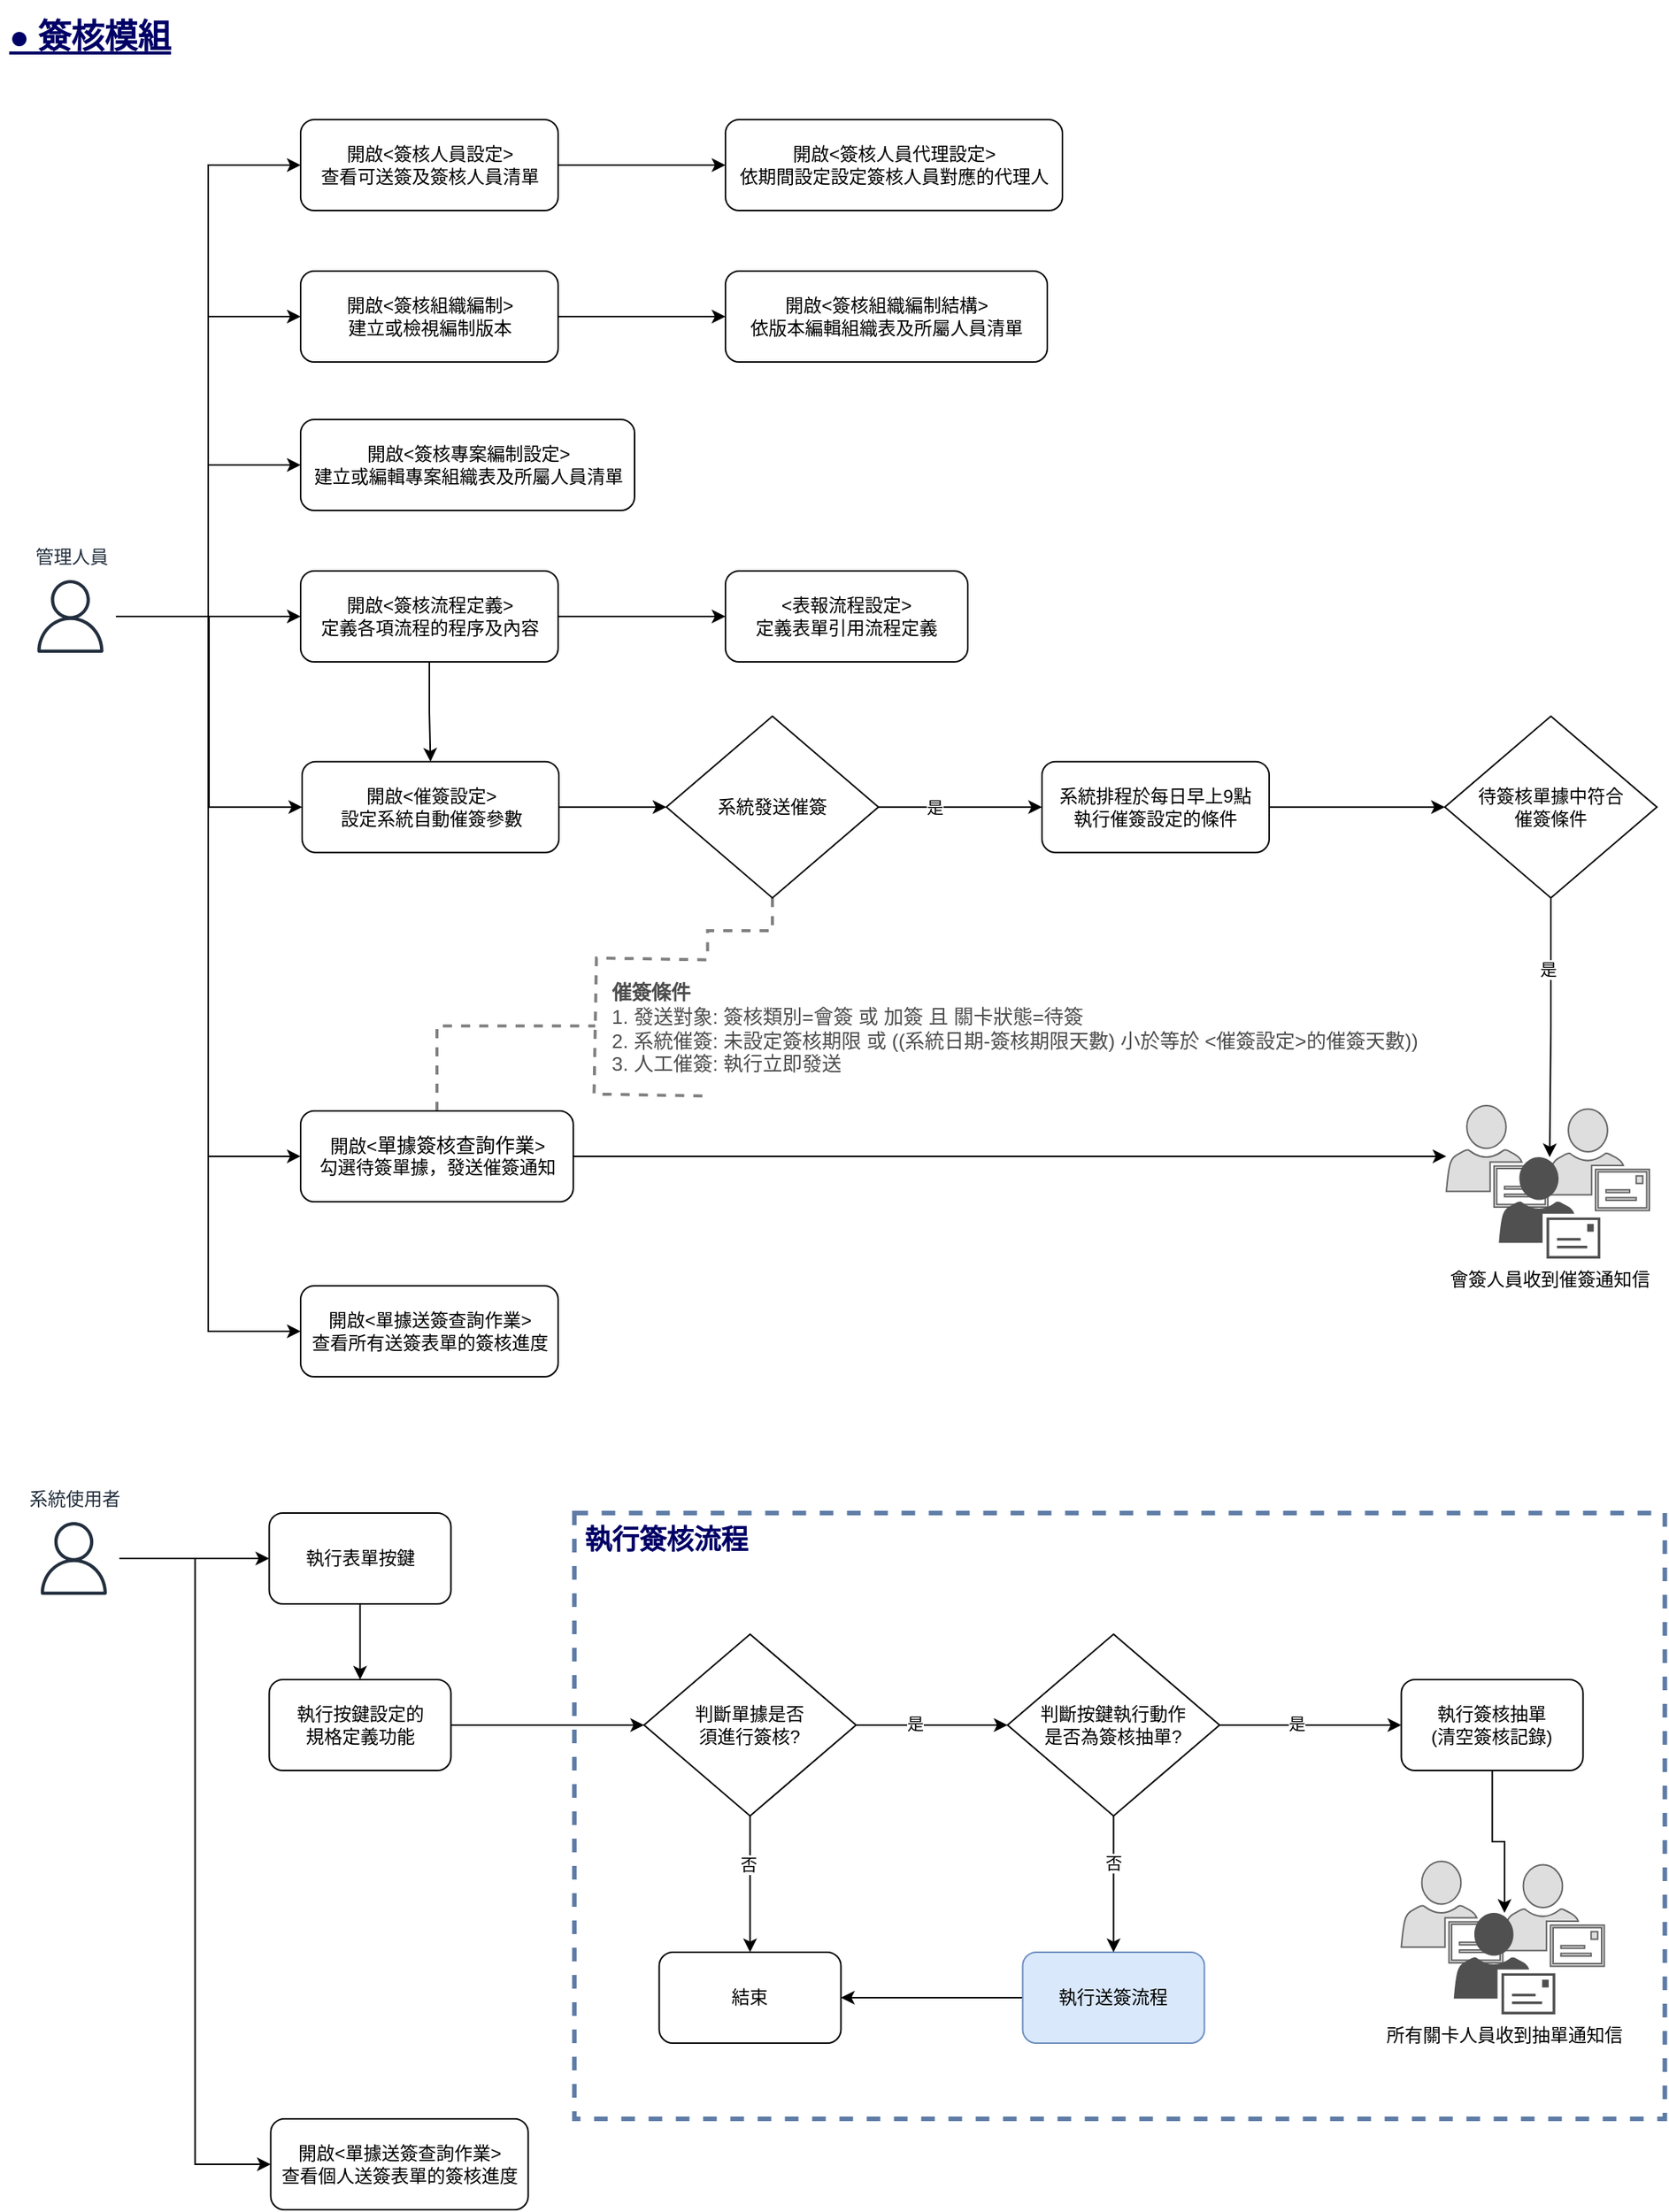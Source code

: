 <mxfile version="20.3.0" type="device" pages="4"><diagram id="PduofgDSalapO5pXyid5" name="簽核"><mxGraphModel dx="1421" dy="865" grid="1" gridSize="10" guides="1" tooltips="1" connect="1" arrows="1" fold="1" page="1" pageScale="1" pageWidth="1169" pageHeight="827" math="0" shadow="0"><root><mxCell id="0"/><mxCell id="1" parent="0"/><mxCell id="gYZa_4GIMqBtkR7UhRQa-4" value="" style="rounded=0;whiteSpace=wrap;html=1;strokeWidth=3;dashed=1;fillColor=none;strokeColor=#5D7BA6;" parent="1" vertex="1"><mxGeometry x="380.25" y="1000" width="720" height="400" as="geometry"/></mxCell><mxCell id="erTQIWhxwzH_EeZVeG1v-9" style="edgeStyle=orthogonalEdgeStyle;rounded=0;orthogonalLoop=1;jettySize=auto;html=1;" parent="1" source="hqrnLVeNRGBUP9zAK8-P-5" target="hqrnLVeNRGBUP9zAK8-P-8" edge="1"><mxGeometry relative="1" as="geometry"/></mxCell><mxCell id="erTQIWhxwzH_EeZVeG1v-10" style="edgeStyle=orthogonalEdgeStyle;rounded=0;orthogonalLoop=1;jettySize=auto;html=1;entryX=0;entryY=0.5;entryDx=0;entryDy=0;" parent="1" source="hqrnLVeNRGBUP9zAK8-P-5" target="RQd0lyfA59CMPN3kEZmW-3" edge="1"><mxGeometry relative="1" as="geometry"/></mxCell><mxCell id="erTQIWhxwzH_EeZVeG1v-11" style="edgeStyle=orthogonalEdgeStyle;rounded=0;orthogonalLoop=1;jettySize=auto;html=1;entryX=0;entryY=0.5;entryDx=0;entryDy=0;" parent="1" source="hqrnLVeNRGBUP9zAK8-P-5" target="erTQIWhxwzH_EeZVeG1v-3" edge="1"><mxGeometry relative="1" as="geometry"/></mxCell><mxCell id="erTQIWhxwzH_EeZVeG1v-12" style="edgeStyle=orthogonalEdgeStyle;rounded=0;orthogonalLoop=1;jettySize=auto;html=1;entryX=0;entryY=0.5;entryDx=0;entryDy=0;" parent="1" source="hqrnLVeNRGBUP9zAK8-P-5" target="erTQIWhxwzH_EeZVeG1v-8" edge="1"><mxGeometry relative="1" as="geometry"/></mxCell><mxCell id="erTQIWhxwzH_EeZVeG1v-13" style="edgeStyle=orthogonalEdgeStyle;rounded=0;orthogonalLoop=1;jettySize=auto;html=1;entryX=0;entryY=0.5;entryDx=0;entryDy=0;" parent="1" source="hqrnLVeNRGBUP9zAK8-P-5" target="hqrnLVeNRGBUP9zAK8-P-18" edge="1"><mxGeometry relative="1" as="geometry"/></mxCell><mxCell id="erTQIWhxwzH_EeZVeG1v-14" style="edgeStyle=orthogonalEdgeStyle;rounded=0;orthogonalLoop=1;jettySize=auto;html=1;entryX=0;entryY=0.5;entryDx=0;entryDy=0;" parent="1" source="hqrnLVeNRGBUP9zAK8-P-5" target="3OikfQyOz_rCTXFo-FNO-10" edge="1"><mxGeometry relative="1" as="geometry"/></mxCell><mxCell id="erTQIWhxwzH_EeZVeG1v-15" style="edgeStyle=orthogonalEdgeStyle;rounded=0;orthogonalLoop=1;jettySize=auto;html=1;entryX=0;entryY=0.5;entryDx=0;entryDy=0;" parent="1" source="hqrnLVeNRGBUP9zAK8-P-5" target="88xktSdped4yxN5U67qn-25" edge="1"><mxGeometry relative="1" as="geometry"/></mxCell><mxCell id="hqrnLVeNRGBUP9zAK8-P-5" value="管理人員" style="sketch=0;outlineConnect=0;fontColor=#232F3E;gradientColor=none;strokeColor=#232F3E;fillColor=#ffffff;dashed=0;verticalLabelPosition=top;verticalAlign=bottom;align=center;html=1;fontSize=12;fontStyle=0;aspect=fixed;shape=mxgraph.aws4.resourceIcon;resIcon=mxgraph.aws4.user;labelPosition=center;" parent="1" vertex="1"><mxGeometry x="17.5" y="378" width="60" height="60" as="geometry"/></mxCell><mxCell id="hqrnLVeNRGBUP9zAK8-P-11" style="edgeStyle=orthogonalEdgeStyle;rounded=0;orthogonalLoop=1;jettySize=auto;html=1;" parent="1" source="hqrnLVeNRGBUP9zAK8-P-8" target="hqrnLVeNRGBUP9zAK8-P-10" edge="1"><mxGeometry relative="1" as="geometry"/></mxCell><mxCell id="hqrnLVeNRGBUP9zAK8-P-19" style="edgeStyle=orthogonalEdgeStyle;rounded=0;orthogonalLoop=1;jettySize=auto;html=1;" parent="1" source="hqrnLVeNRGBUP9zAK8-P-8" target="hqrnLVeNRGBUP9zAK8-P-18" edge="1"><mxGeometry relative="1" as="geometry"/></mxCell><mxCell id="hqrnLVeNRGBUP9zAK8-P-8" value="開啟&amp;lt;簽核流程定義&amp;gt;&lt;br&gt;定義各項流程的程序及內容" style="rounded=1;whiteSpace=wrap;html=1;" parent="1" vertex="1"><mxGeometry x="199.5" y="378" width="170" height="60" as="geometry"/></mxCell><mxCell id="hqrnLVeNRGBUP9zAK8-P-10" value="&amp;lt;表報流程設定&amp;gt;&lt;br&gt;定義表單引用流程定義" style="rounded=1;whiteSpace=wrap;html=1;" parent="1" vertex="1"><mxGeometry x="480" y="378" width="160" height="60" as="geometry"/></mxCell><mxCell id="hqrnLVeNRGBUP9zAK8-P-17" style="edgeStyle=orthogonalEdgeStyle;rounded=0;orthogonalLoop=1;jettySize=auto;html=1;" parent="1" source="hqrnLVeNRGBUP9zAK8-P-12" target="hqrnLVeNRGBUP9zAK8-P-13" edge="1"><mxGeometry relative="1" as="geometry"/></mxCell><mxCell id="erTQIWhxwzH_EeZVeG1v-16" style="edgeStyle=orthogonalEdgeStyle;rounded=0;orthogonalLoop=1;jettySize=auto;html=1;entryX=0;entryY=0.5;entryDx=0;entryDy=0;" parent="1" source="hqrnLVeNRGBUP9zAK8-P-12" target="88xktSdped4yxN5U67qn-23" edge="1"><mxGeometry relative="1" as="geometry"/></mxCell><mxCell id="hqrnLVeNRGBUP9zAK8-P-12" value="系統使用者" style="sketch=0;outlineConnect=0;fontColor=#232F3E;gradientColor=none;strokeColor=#232F3E;fillColor=#ffffff;dashed=0;verticalLabelPosition=top;verticalAlign=bottom;align=center;html=1;fontSize=12;fontStyle=0;aspect=fixed;shape=mxgraph.aws4.resourceIcon;resIcon=mxgraph.aws4.user;labelPosition=center;" parent="1" vertex="1"><mxGeometry x="19.75" y="1000" width="60" height="60" as="geometry"/></mxCell><mxCell id="gYZa_4GIMqBtkR7UhRQa-2" style="edgeStyle=orthogonalEdgeStyle;rounded=0;orthogonalLoop=1;jettySize=auto;html=1;" parent="1" source="hqrnLVeNRGBUP9zAK8-P-13" target="gYZa_4GIMqBtkR7UhRQa-1" edge="1"><mxGeometry relative="1" as="geometry"/></mxCell><mxCell id="hqrnLVeNRGBUP9zAK8-P-13" value="執行表單按鍵" style="rounded=1;whiteSpace=wrap;html=1;" parent="1" vertex="1"><mxGeometry x="178.75" y="1000" width="120" height="60" as="geometry"/></mxCell><mxCell id="88xktSdped4yxN5U67qn-14" style="edgeStyle=orthogonalEdgeStyle;rounded=0;orthogonalLoop=1;jettySize=auto;html=1;entryX=1;entryY=0.5;entryDx=0;entryDy=0;" parent="1" source="hqrnLVeNRGBUP9zAK8-P-15" target="88xktSdped4yxN5U67qn-11" edge="1"><mxGeometry relative="1" as="geometry"/></mxCell><UserObject label="執行送簽流程" link="data:page/id,wJKEMyFyqEJAXlkJlrgZ" id="hqrnLVeNRGBUP9zAK8-P-15"><mxCell style="rounded=1;whiteSpace=wrap;html=1;fillColor=#dae8fc;strokeColor=#6c8ebf;" parent="1" vertex="1"><mxGeometry x="676.25" y="1290" width="120" height="60" as="geometry"/></mxCell></UserObject><mxCell id="LkLKuGqI6v5k-eauMXJH-3" style="edgeStyle=orthogonalEdgeStyle;rounded=0;orthogonalLoop=1;jettySize=auto;html=1;strokeColor=#000000;strokeWidth=1;fontColor=#000000;endArrow=classic;endFill=1;" parent="1" source="hqrnLVeNRGBUP9zAK8-P-18" target="LkLKuGqI6v5k-eauMXJH-1" edge="1"><mxGeometry relative="1" as="geometry"/></mxCell><mxCell id="hqrnLVeNRGBUP9zAK8-P-18" value="開啟&amp;lt;催簽設定&amp;gt;&lt;br&gt;設定系統自動催簽參數" style="rounded=1;whiteSpace=wrap;html=1;" parent="1" vertex="1"><mxGeometry x="200.5" y="503.88" width="169.5" height="60" as="geometry"/></mxCell><mxCell id="88xktSdped4yxN5U67qn-5" style="edgeStyle=orthogonalEdgeStyle;rounded=0;orthogonalLoop=1;jettySize=auto;html=1;" parent="1" source="88xktSdped4yxN5U67qn-1" target="88xktSdped4yxN5U67qn-4" edge="1"><mxGeometry relative="1" as="geometry"/></mxCell><mxCell id="88xktSdped4yxN5U67qn-17" value="是" style="edgeLabel;html=1;align=center;verticalAlign=middle;resizable=0;points=[];" parent="88xktSdped4yxN5U67qn-5" vertex="1" connectable="0"><mxGeometry x="-0.22" y="-2" relative="1" as="geometry"><mxPoint x="-1" y="-3" as="offset"/></mxGeometry></mxCell><mxCell id="88xktSdped4yxN5U67qn-13" style="edgeStyle=orthogonalEdgeStyle;rounded=0;orthogonalLoop=1;jettySize=auto;html=1;entryX=0.5;entryY=0;entryDx=0;entryDy=0;" parent="1" source="88xktSdped4yxN5U67qn-1" target="88xktSdped4yxN5U67qn-11" edge="1"><mxGeometry relative="1" as="geometry"/></mxCell><mxCell id="88xktSdped4yxN5U67qn-20" value="否" style="edgeLabel;html=1;align=center;verticalAlign=middle;resizable=0;points=[];" parent="88xktSdped4yxN5U67qn-13" vertex="1" connectable="0"><mxGeometry x="-0.289" y="1" relative="1" as="geometry"><mxPoint x="-3" as="offset"/></mxGeometry></mxCell><mxCell id="88xktSdped4yxN5U67qn-1" value="判斷單據是否&lt;br&gt;須進行簽核?" style="rhombus;whiteSpace=wrap;html=1;" parent="1" vertex="1"><mxGeometry x="426.25" y="1080" width="140" height="120" as="geometry"/></mxCell><mxCell id="88xktSdped4yxN5U67qn-7" style="edgeStyle=orthogonalEdgeStyle;rounded=0;orthogonalLoop=1;jettySize=auto;html=1;" parent="1" source="88xktSdped4yxN5U67qn-4" target="88xktSdped4yxN5U67qn-6" edge="1"><mxGeometry relative="1" as="geometry"/></mxCell><mxCell id="88xktSdped4yxN5U67qn-18" value="是" style="edgeLabel;html=1;align=center;verticalAlign=middle;resizable=0;points=[];" parent="88xktSdped4yxN5U67qn-7" vertex="1" connectable="0"><mxGeometry x="-0.167" relative="1" as="geometry"><mxPoint y="-1" as="offset"/></mxGeometry></mxCell><mxCell id="88xktSdped4yxN5U67qn-12" style="edgeStyle=orthogonalEdgeStyle;rounded=0;orthogonalLoop=1;jettySize=auto;html=1;" parent="1" source="88xktSdped4yxN5U67qn-4" target="hqrnLVeNRGBUP9zAK8-P-15" edge="1"><mxGeometry relative="1" as="geometry"/></mxCell><mxCell id="88xktSdped4yxN5U67qn-19" value="否" style="edgeLabel;html=1;align=center;verticalAlign=middle;resizable=0;points=[];" parent="88xktSdped4yxN5U67qn-12" vertex="1" connectable="0"><mxGeometry x="-0.267" relative="1" as="geometry"><mxPoint x="-1" y="-2" as="offset"/></mxGeometry></mxCell><mxCell id="88xktSdped4yxN5U67qn-4" value="判斷按鍵執行動作&lt;br&gt;是否為簽核抽單?" style="rhombus;whiteSpace=wrap;html=1;" parent="1" vertex="1"><mxGeometry x="666.25" y="1080" width="140" height="120" as="geometry"/></mxCell><mxCell id="aOwoYDFhfnxdlv3XxGv5-5" style="edgeStyle=orthogonalEdgeStyle;rounded=0;orthogonalLoop=1;jettySize=auto;html=1;strokeColor=#000000;strokeWidth=1;fontColor=#000000;endArrow=classic;endFill=1;" parent="1" source="88xktSdped4yxN5U67qn-6" target="aOwoYDFhfnxdlv3XxGv5-4" edge="1"><mxGeometry relative="1" as="geometry"/></mxCell><mxCell id="88xktSdped4yxN5U67qn-6" value="執行簽核抽單&lt;br&gt;(清空簽核記錄)" style="rounded=1;whiteSpace=wrap;html=1;" parent="1" vertex="1"><mxGeometry x="926.25" y="1110" width="120" height="60" as="geometry"/></mxCell><mxCell id="88xktSdped4yxN5U67qn-11" value="結束" style="rounded=1;whiteSpace=wrap;html=1;" parent="1" vertex="1"><mxGeometry x="436.25" y="1290" width="120" height="60" as="geometry"/></mxCell><mxCell id="3OikfQyOz_rCTXFo-FNO-7" style="edgeStyle=orthogonalEdgeStyle;rounded=0;orthogonalLoop=1;jettySize=auto;html=1;strokeColor=#000000;strokeWidth=1;fontColor=#000000;endArrow=classic;endFill=1;" parent="1" source="88xktSdped4yxN5U67qn-21" target="3OikfQyOz_rCTXFo-FNO-6" edge="1"><mxGeometry relative="1" as="geometry"/></mxCell><mxCell id="88xktSdped4yxN5U67qn-21" value="系統排程於每日早上9點&lt;br&gt;執行催簽設定的條件" style="rounded=1;whiteSpace=wrap;html=1;" parent="1" vertex="1"><mxGeometry x="689" y="503.88" width="150" height="60" as="geometry"/></mxCell><mxCell id="88xktSdped4yxN5U67qn-23" value="開啟&amp;lt;單據送簽查詢作業&amp;gt;&lt;br&gt;查看個人送簽表單的簽核進度" style="rounded=1;whiteSpace=wrap;html=1;" parent="1" vertex="1"><mxGeometry x="179.75" y="1400" width="170" height="60" as="geometry"/></mxCell><mxCell id="88xktSdped4yxN5U67qn-25" value="開啟&amp;lt;單據送簽查詢作業&amp;gt;&lt;br&gt;查看所有送簽表單的簽核進度" style="rounded=1;whiteSpace=wrap;html=1;" parent="1" vertex="1"><mxGeometry x="199.5" y="850" width="170" height="60" as="geometry"/></mxCell><mxCell id="gYZa_4GIMqBtkR7UhRQa-3" style="edgeStyle=orthogonalEdgeStyle;rounded=0;orthogonalLoop=1;jettySize=auto;html=1;entryX=0;entryY=0.5;entryDx=0;entryDy=0;" parent="1" source="gYZa_4GIMqBtkR7UhRQa-1" target="88xktSdped4yxN5U67qn-1" edge="1"><mxGeometry relative="1" as="geometry"/></mxCell><mxCell id="gYZa_4GIMqBtkR7UhRQa-1" value="執行按鍵設定的&lt;br&gt;規格定義功能" style="rounded=1;whiteSpace=wrap;html=1;" parent="1" vertex="1"><mxGeometry x="178.75" y="1110" width="120" height="60" as="geometry"/></mxCell><mxCell id="gYZa_4GIMqBtkR7UhRQa-5" value="執行簽核流程" style="rounded=0;whiteSpace=wrap;html=1;strokeColor=none;fillColor=none;fontStyle=1;fontFamily=Verdana;fontSize=18;fontColor=#000066;dashed=1;strokeWidth=3;" parent="1" vertex="1"><mxGeometry x="381.25" y="1000" width="120" height="36" as="geometry"/></mxCell><mxCell id="aOwoYDFhfnxdlv3XxGv5-1" value="" style="group" parent="1" vertex="1" connectable="0"><mxGeometry x="926.25" y="1230" width="134" height="101" as="geometry"/></mxCell><mxCell id="aOwoYDFhfnxdlv3XxGv5-2" value="" style="sketch=0;pointerEvents=1;shadow=0;dashed=0;html=1;strokeColor=#666666;fillColor=#DEDEDE;labelPosition=center;verticalLabelPosition=bottom;verticalAlign=top;outlineConnect=0;align=center;shape=mxgraph.office.users.mail_user;strokeWidth=1;fontColor=#333333;" parent="aOwoYDFhfnxdlv3XxGv5-1" vertex="1"><mxGeometry x="67" y="2.27" width="67" height="66.955" as="geometry"/></mxCell><mxCell id="aOwoYDFhfnxdlv3XxGv5-3" value="" style="sketch=0;pointerEvents=1;shadow=0;dashed=0;html=1;strokeColor=#666666;fillColor=#DEDEDE;labelPosition=center;verticalLabelPosition=bottom;verticalAlign=top;outlineConnect=0;align=center;shape=mxgraph.office.users.mail_user;strokeWidth=1;fontColor=#333333;" parent="aOwoYDFhfnxdlv3XxGv5-1" vertex="1"><mxGeometry width="67" height="66.955" as="geometry"/></mxCell><mxCell id="aOwoYDFhfnxdlv3XxGv5-4" value="所有關卡人員收到抽單通知信" style="sketch=0;pointerEvents=1;shadow=0;dashed=0;html=1;strokeColor=none;fillColor=#505050;labelPosition=center;verticalLabelPosition=bottom;verticalAlign=top;outlineConnect=0;align=center;shape=mxgraph.office.users.mail_user;strokeWidth=1;" parent="aOwoYDFhfnxdlv3XxGv5-1" vertex="1"><mxGeometry x="34.655" y="34.045" width="67" height="66.955" as="geometry"/></mxCell><mxCell id="3OikfQyOz_rCTXFo-FNO-1" value="" style="group" parent="1" vertex="1" connectable="0"><mxGeometry x="956" y="731" width="134" height="101" as="geometry"/></mxCell><mxCell id="3OikfQyOz_rCTXFo-FNO-2" value="" style="sketch=0;pointerEvents=1;shadow=0;dashed=0;html=1;strokeColor=#666666;fillColor=#DEDEDE;labelPosition=center;verticalLabelPosition=bottom;verticalAlign=top;outlineConnect=0;align=center;shape=mxgraph.office.users.mail_user;strokeWidth=1;fontColor=#333333;" parent="3OikfQyOz_rCTXFo-FNO-1" vertex="1"><mxGeometry x="67" y="2.27" width="67" height="66.955" as="geometry"/></mxCell><mxCell id="3OikfQyOz_rCTXFo-FNO-3" value="" style="sketch=0;pointerEvents=1;shadow=0;dashed=0;html=1;strokeColor=#666666;fillColor=#DEDEDE;labelPosition=center;verticalLabelPosition=bottom;verticalAlign=top;outlineConnect=0;align=center;shape=mxgraph.office.users.mail_user;strokeWidth=1;fontColor=#333333;" parent="3OikfQyOz_rCTXFo-FNO-1" vertex="1"><mxGeometry width="67" height="66.955" as="geometry"/></mxCell><mxCell id="3OikfQyOz_rCTXFo-FNO-4" value="會簽人員收到催簽通知信" style="sketch=0;pointerEvents=1;shadow=0;dashed=0;html=1;strokeColor=none;fillColor=#505050;labelPosition=center;verticalLabelPosition=bottom;verticalAlign=top;outlineConnect=0;align=center;shape=mxgraph.office.users.mail_user;strokeWidth=1;" parent="3OikfQyOz_rCTXFo-FNO-1" vertex="1"><mxGeometry x="34.655" y="34.045" width="67" height="66.955" as="geometry"/></mxCell><mxCell id="3OikfQyOz_rCTXFo-FNO-8" style="edgeStyle=orthogonalEdgeStyle;rounded=0;orthogonalLoop=1;jettySize=auto;html=1;strokeColor=#000000;strokeWidth=1;fontColor=#000000;endArrow=classic;endFill=1;" parent="1" source="3OikfQyOz_rCTXFo-FNO-6" target="3OikfQyOz_rCTXFo-FNO-4" edge="1"><mxGeometry relative="1" as="geometry"/></mxCell><mxCell id="3OikfQyOz_rCTXFo-FNO-9" value="是" style="edgeLabel;html=1;align=center;verticalAlign=middle;resizable=0;points=[];fontColor=#000000;" parent="3OikfQyOz_rCTXFo-FNO-8" vertex="1" connectable="0"><mxGeometry x="-0.323" relative="1" as="geometry"><mxPoint x="-2" y="-11" as="offset"/></mxGeometry></mxCell><mxCell id="3OikfQyOz_rCTXFo-FNO-6" value="待簽核單據中符合&lt;br&gt;催簽條件" style="rhombus;whiteSpace=wrap;html=1;" parent="1" vertex="1"><mxGeometry x="955" y="473.88" width="140" height="120" as="geometry"/></mxCell><mxCell id="3OikfQyOz_rCTXFo-FNO-11" style="edgeStyle=orthogonalEdgeStyle;rounded=0;orthogonalLoop=1;jettySize=auto;html=1;strokeColor=#000000;strokeWidth=1;fontColor=#000000;endArrow=classic;endFill=1;" parent="1" source="3OikfQyOz_rCTXFo-FNO-10" target="3OikfQyOz_rCTXFo-FNO-3" edge="1"><mxGeometry relative="1" as="geometry"/></mxCell><mxCell id="sKXTxaMAjVi7NcWFlP8C-7" style="edgeStyle=orthogonalEdgeStyle;rounded=0;orthogonalLoop=1;jettySize=auto;html=1;entryX=0;entryY=0.5;entryDx=0;entryDy=0;entryPerimeter=0;dashed=1;strokeColor=#808080;strokeWidth=2;fontColor=#4D4D4D;endArrow=none;endFill=0;exitX=0.5;exitY=0;exitDx=0;exitDy=0;" parent="1" source="3OikfQyOz_rCTXFo-FNO-10" target="sKXTxaMAjVi7NcWFlP8C-2" edge="1"><mxGeometry relative="1" as="geometry"/></mxCell><mxCell id="3OikfQyOz_rCTXFo-FNO-10" value="開啟&amp;lt;&lt;span style=&quot;font-family: Arial; font-size: 13px; text-align: left; background-color: rgb(255, 255, 255);&quot;&gt;單據簽核查詢作業&lt;/span&gt;&amp;gt;&lt;br&gt;勾選待簽單據，發送催簽通知" style="rounded=1;whiteSpace=wrap;html=1;" parent="1" vertex="1"><mxGeometry x="199.5" y="734.48" width="180" height="60" as="geometry"/></mxCell><mxCell id="3OikfQyOz_rCTXFo-FNO-13" value="● 簽核模組" style="rounded=0;whiteSpace=wrap;html=1;strokeColor=none;fillColor=none;fontStyle=5;fontFamily=Verdana;fontSize=22;fontColor=#000066;dashed=1;strokeWidth=2;" parent="1" vertex="1"><mxGeometry x="1" y="1" width="119" height="50" as="geometry"/></mxCell><mxCell id="LkLKuGqI6v5k-eauMXJH-4" style="edgeStyle=orthogonalEdgeStyle;rounded=0;orthogonalLoop=1;jettySize=auto;html=1;strokeColor=#000000;strokeWidth=1;fontColor=#000000;endArrow=classic;endFill=1;" parent="1" source="LkLKuGqI6v5k-eauMXJH-1" target="88xktSdped4yxN5U67qn-21" edge="1"><mxGeometry relative="1" as="geometry"/></mxCell><mxCell id="LkLKuGqI6v5k-eauMXJH-5" value="是" style="edgeLabel;html=1;align=center;verticalAlign=middle;resizable=0;points=[];fontColor=#000000;" parent="LkLKuGqI6v5k-eauMXJH-4" vertex="1" connectable="0"><mxGeometry x="-0.312" relative="1" as="geometry"><mxPoint as="offset"/></mxGeometry></mxCell><mxCell id="sKXTxaMAjVi7NcWFlP8C-8" style="edgeStyle=orthogonalEdgeStyle;rounded=0;orthogonalLoop=1;jettySize=auto;html=1;entryX=0.12;entryY=-0.05;entryDx=0;entryDy=0;entryPerimeter=0;dashed=1;strokeColor=#808080;strokeWidth=2;fontColor=#4D4D4D;endArrow=none;endFill=0;" parent="1" source="LkLKuGqI6v5k-eauMXJH-1" target="sKXTxaMAjVi7NcWFlP8C-3" edge="1"><mxGeometry relative="1" as="geometry"/></mxCell><mxCell id="LkLKuGqI6v5k-eauMXJH-1" value="系統發送催簽" style="rhombus;whiteSpace=wrap;html=1;" parent="1" vertex="1"><mxGeometry x="441" y="473.88" width="140" height="120" as="geometry"/></mxCell><mxCell id="sKXTxaMAjVi7NcWFlP8C-1" value="" style="group;rotation=-180;" parent="1" vertex="1" connectable="0"><mxGeometry x="336.5" y="634" width="630" height="110" as="geometry"/></mxCell><mxCell id="sKXTxaMAjVi7NcWFlP8C-2" value="" style="strokeWidth=2;html=1;shape=mxgraph.flowchart.annotation_1;align=left;pointerEvents=1;strokeColor=#808080;fillColor=#DEDEDE;rotation=1;dashed=1;" parent="sKXTxaMAjVi7NcWFlP8C-1" vertex="1"><mxGeometry x="57.52" y="0.13" width="72.57" height="89.87" as="geometry"/></mxCell><mxCell id="sKXTxaMAjVi7NcWFlP8C-3" value="&lt;span style=&quot;font-family: Arial; font-size: 13px; background-color: rgb(255, 255, 255);&quot;&gt;&lt;b&gt;催簽條件&lt;/b&gt;&lt;br&gt;1. 發送對象: 簽核類別=會簽 或 加簽 且 關卡狀態=待簽&lt;br&gt;2. 系統催簽: 未設定簽核期限 或 ((系統日期-簽核期限天數) 小於等於 &amp;lt;催簽設定&amp;gt;的催簽天數))&lt;br&gt;3. 人工催簽: 執行立即發送&lt;br&gt;&lt;/span&gt;" style="rounded=0;whiteSpace=wrap;html=1;strokeColor=none;strokeWidth=1;fillColor=none;fontColor=#4D4D4D;align=left;" parent="sKXTxaMAjVi7NcWFlP8C-1" vertex="1"><mxGeometry x="66.5" y="3" width="543.5" height="85" as="geometry"/></mxCell><mxCell id="erTQIWhxwzH_EeZVeG1v-2" style="edgeStyle=orthogonalEdgeStyle;rounded=0;orthogonalLoop=1;jettySize=auto;html=1;" parent="1" source="RQd0lyfA59CMPN3kEZmW-3" target="erTQIWhxwzH_EeZVeG1v-1" edge="1"><mxGeometry relative="1" as="geometry"/></mxCell><mxCell id="RQd0lyfA59CMPN3kEZmW-3" value="開啟&amp;lt;簽核人員設定&amp;gt;&lt;br&gt;查看可送簽及簽核人員清單" style="rounded=1;whiteSpace=wrap;html=1;" parent="1" vertex="1"><mxGeometry x="199.5" y="80" width="170" height="60" as="geometry"/></mxCell><mxCell id="erTQIWhxwzH_EeZVeG1v-1" value="開啟&amp;lt;簽核人員代理設定&amp;gt;&lt;br&gt;依期間設定設定簽核人員對應的代理人" style="rounded=1;whiteSpace=wrap;html=1;" parent="1" vertex="1"><mxGeometry x="480" y="80" width="222.5" height="60" as="geometry"/></mxCell><mxCell id="erTQIWhxwzH_EeZVeG1v-5" style="edgeStyle=orthogonalEdgeStyle;rounded=0;orthogonalLoop=1;jettySize=auto;html=1;entryX=0;entryY=0.5;entryDx=0;entryDy=0;" parent="1" source="erTQIWhxwzH_EeZVeG1v-3" target="erTQIWhxwzH_EeZVeG1v-4" edge="1"><mxGeometry relative="1" as="geometry"/></mxCell><mxCell id="erTQIWhxwzH_EeZVeG1v-3" value="開啟&amp;lt;簽核組織編制&amp;gt;&lt;br&gt;建立或檢視編制版本" style="rounded=1;whiteSpace=wrap;html=1;" parent="1" vertex="1"><mxGeometry x="199.5" y="180" width="170" height="60" as="geometry"/></mxCell><mxCell id="erTQIWhxwzH_EeZVeG1v-4" value="開啟&amp;lt;簽核組織編制結構&amp;gt;&lt;br&gt;依版本編輯組織表及所屬人員清單" style="rounded=1;whiteSpace=wrap;html=1;" parent="1" vertex="1"><mxGeometry x="480" y="180" width="212.5" height="60" as="geometry"/></mxCell><mxCell id="erTQIWhxwzH_EeZVeG1v-8" value="開啟&amp;lt;簽核專案編制設定&amp;gt;&lt;br&gt;建立或編輯專案組織表及所屬人員清單" style="rounded=1;whiteSpace=wrap;html=1;" parent="1" vertex="1"><mxGeometry x="199.5" y="278" width="220.5" height="60" as="geometry"/></mxCell></root></mxGraphModel></diagram><diagram id="wJKEMyFyqEJAXlkJlrgZ" name="送簽流程"><mxGraphModel dx="1421" dy="865" grid="1" gridSize="10" guides="1" tooltips="1" connect="1" arrows="1" fold="1" page="1" pageScale="1" pageWidth="1169" pageHeight="827" math="0" shadow="0"><root><mxCell id="0"/><mxCell id="1" parent="0"/><mxCell id="tN34x8H9DXVOhUF9j6LY-2" style="edgeStyle=orthogonalEdgeStyle;rounded=0;orthogonalLoop=1;jettySize=auto;html=1;" parent="1" source="IxmtfakgHpOzIABblyKJ-2" target="tN34x8H9DXVOhUF9j6LY-1" edge="1"><mxGeometry relative="1" as="geometry"/></mxCell><mxCell id="IxmtfakgHpOzIABblyKJ-2" value="Start" style="strokeWidth=2;html=1;shape=mxgraph.flowchart.start_1;whiteSpace=wrap;" parent="1" vertex="1"><mxGeometry x="335" y="44" width="80" height="40" as="geometry"/></mxCell><mxCell id="P2pg1ryJ7VxhSrTiZ75f-58" style="edgeStyle=orthogonalEdgeStyle;rounded=0;orthogonalLoop=1;jettySize=auto;html=1;" parent="1" source="P2pg1ryJ7VxhSrTiZ75f-6" target="P2pg1ryJ7VxhSrTiZ75f-34" edge="1"><mxGeometry relative="1" as="geometry"/></mxCell><mxCell id="P2pg1ryJ7VxhSrTiZ75f-6" value="取得目前生效的編制版本&lt;br&gt;(生效日期接近系統日期)" style="rounded=0;whiteSpace=wrap;html=1;" parent="1" vertex="1"><mxGeometry x="285" y="340" width="180" height="60" as="geometry"/></mxCell><mxCell id="P2pg1ryJ7VxhSrTiZ75f-14" value="" style="edgeStyle=orthogonalEdgeStyle;rounded=0;orthogonalLoop=1;jettySize=auto;html=1;" parent="1" source="P2pg1ryJ7VxhSrTiZ75f-15" target="P2pg1ryJ7VxhSrTiZ75f-18" edge="1"><mxGeometry relative="1" as="geometry"/></mxCell><mxCell id="P2pg1ryJ7VxhSrTiZ75f-15" value="查詢&amp;lt;表報流程設定&amp;gt;&lt;br&gt;取得重新送簽條件" style="rounded=0;whiteSpace=wrap;html=1;" parent="1" vertex="1"><mxGeometry x="550" y="163.5" width="130" height="55" as="geometry"/></mxCell><mxCell id="P2pg1ryJ7VxhSrTiZ75f-17" style="edgeStyle=orthogonalEdgeStyle;rounded=0;orthogonalLoop=1;jettySize=auto;html=1;entryX=1;entryY=0.5;entryDx=0;entryDy=0;exitX=0.5;exitY=1;exitDx=0;exitDy=0;" parent="1" source="P2pg1ryJ7VxhSrTiZ75f-18" target="P2pg1ryJ7VxhSrTiZ75f-6" edge="1"><mxGeometry relative="1" as="geometry"/></mxCell><mxCell id="P2pg1ryJ7VxhSrTiZ75f-31" value="否" style="edgeLabel;html=1;align=center;verticalAlign=middle;resizable=0;points=[];" parent="P2pg1ryJ7VxhSrTiZ75f-17" vertex="1" connectable="0"><mxGeometry x="-0.918" y="1" relative="1" as="geometry"><mxPoint x="-2" y="6" as="offset"/></mxGeometry></mxCell><mxCell id="tN34x8H9DXVOhUF9j6LY-7" style="edgeStyle=orthogonalEdgeStyle;rounded=0;orthogonalLoop=1;jettySize=auto;html=1;" parent="1" source="P2pg1ryJ7VxhSrTiZ75f-18" target="tN34x8H9DXVOhUF9j6LY-6" edge="1"><mxGeometry relative="1" as="geometry"/></mxCell><mxCell id="tN34x8H9DXVOhUF9j6LY-8" value="是" style="edgeLabel;html=1;align=center;verticalAlign=middle;resizable=0;points=[];" parent="tN34x8H9DXVOhUF9j6LY-7" vertex="1" connectable="0"><mxGeometry x="-0.183" relative="1" as="geometry"><mxPoint x="-13" as="offset"/></mxGeometry></mxCell><mxCell id="P2pg1ryJ7VxhSrTiZ75f-18" value="條件不成立" style="rhombus;whiteSpace=wrap;html=1;" parent="1" vertex="1"><mxGeometry x="750" y="148.5" width="90" height="85" as="geometry"/></mxCell><mxCell id="P2pg1ryJ7VxhSrTiZ75f-32" value="" style="edgeStyle=orthogonalEdgeStyle;rounded=0;orthogonalLoop=1;jettySize=auto;html=1;" parent="1" source="P2pg1ryJ7VxhSrTiZ75f-34" target="P2pg1ryJ7VxhSrTiZ75f-36" edge="1"><mxGeometry relative="1" as="geometry"><mxPoint x="495" y="526" as="targetPoint"/></mxGeometry></mxCell><mxCell id="P2pg1ryJ7VxhSrTiZ75f-61" value="是" style="edgeLabel;html=1;align=center;verticalAlign=middle;resizable=0;points=[];" parent="P2pg1ryJ7VxhSrTiZ75f-32" vertex="1" connectable="0"><mxGeometry x="-0.286" relative="1" as="geometry"><mxPoint x="-5" y="-1" as="offset"/></mxGeometry></mxCell><mxCell id="P2pg1ryJ7VxhSrTiZ75f-33" value="" style="edgeStyle=orthogonalEdgeStyle;rounded=0;orthogonalLoop=1;jettySize=auto;html=1;" parent="1" source="P2pg1ryJ7VxhSrTiZ75f-34" target="P2pg1ryJ7VxhSrTiZ75f-43" edge="1"><mxGeometry relative="1" as="geometry"/></mxCell><mxCell id="P2pg1ryJ7VxhSrTiZ75f-62" value="否" style="edgeLabel;html=1;align=center;verticalAlign=middle;resizable=0;points=[];" parent="P2pg1ryJ7VxhSrTiZ75f-33" vertex="1" connectable="0"><mxGeometry x="-0.379" y="-1" relative="1" as="geometry"><mxPoint x="-1" as="offset"/></mxGeometry></mxCell><mxCell id="P2pg1ryJ7VxhSrTiZ75f-34" value="流程類型=組織編制" style="rhombus;whiteSpace=wrap;html=1;" parent="1" vertex="1"><mxGeometry x="300" y="476" width="150" height="110" as="geometry"/></mxCell><mxCell id="LTDPy2tW169cd70AzOBt-3" style="edgeStyle=orthogonalEdgeStyle;rounded=0;orthogonalLoop=1;jettySize=auto;html=1;entryX=1;entryY=0.5;entryDx=0;entryDy=0;exitX=1;exitY=0.5;exitDx=0;exitDy=0;" parent="1" source="P2pg1ryJ7VxhSrTiZ75f-36" target="9sjuoL3NfFkwAaEtoUXO-2" edge="1"><mxGeometry relative="1" as="geometry"/></mxCell><mxCell id="P2pg1ryJ7VxhSrTiZ75f-36" value="取得送簽人員的所屬編制資料" style="rounded=0;whiteSpace=wrap;html=1;" parent="1" vertex="1"><mxGeometry x="590" y="501" width="200" height="60" as="geometry"/></mxCell><mxCell id="LTDPy2tW169cd70AzOBt-1" style="edgeStyle=orthogonalEdgeStyle;rounded=0;orthogonalLoop=1;jettySize=auto;html=1;" parent="1" source="P2pg1ryJ7VxhSrTiZ75f-38" target="9sjuoL3NfFkwAaEtoUXO-2" edge="1"><mxGeometry relative="1" as="geometry"/></mxCell><mxCell id="P2pg1ryJ7VxhSrTiZ75f-38" value="取得送簽人員的歸屬專案編制資料" style="rounded=0;whiteSpace=wrap;html=1;" parent="1" vertex="1"><mxGeometry x="590" y="693.5" width="200" height="60" as="geometry"/></mxCell><mxCell id="P2pg1ryJ7VxhSrTiZ75f-59" style="edgeStyle=orthogonalEdgeStyle;rounded=0;orthogonalLoop=1;jettySize=auto;html=1;" parent="1" source="P2pg1ryJ7VxhSrTiZ75f-43" edge="1"><mxGeometry relative="1" as="geometry"><mxPoint x="190" y="723.5" as="targetPoint"/></mxGeometry></mxCell><mxCell id="P2pg1ryJ7VxhSrTiZ75f-60" value="否" style="edgeLabel;html=1;align=center;verticalAlign=middle;resizable=0;points=[];" parent="P2pg1ryJ7VxhSrTiZ75f-59" vertex="1" connectable="0"><mxGeometry x="-0.72" relative="1" as="geometry"><mxPoint x="-23" as="offset"/></mxGeometry></mxCell><mxCell id="P2pg1ryJ7VxhSrTiZ75f-64" style="edgeStyle=orthogonalEdgeStyle;rounded=0;orthogonalLoop=1;jettySize=auto;html=1;" parent="1" source="P2pg1ryJ7VxhSrTiZ75f-43" target="P2pg1ryJ7VxhSrTiZ75f-38" edge="1"><mxGeometry relative="1" as="geometry"/></mxCell><mxCell id="P2pg1ryJ7VxhSrTiZ75f-65" value="是" style="edgeLabel;html=1;align=center;verticalAlign=middle;resizable=0;points=[];" parent="P2pg1ryJ7VxhSrTiZ75f-64" vertex="1" connectable="0"><mxGeometry x="-0.314" y="2" relative="1" as="geometry"><mxPoint y="1" as="offset"/></mxGeometry></mxCell><mxCell id="P2pg1ryJ7VxhSrTiZ75f-43" value="流程類型=專案編制" style="rhombus;whiteSpace=wrap;html=1;" parent="1" vertex="1"><mxGeometry x="300" y="661" width="150" height="125" as="geometry"/></mxCell><mxCell id="jDERES44fHqTXf--FzrJ-1" style="edgeStyle=orthogonalEdgeStyle;rounded=0;orthogonalLoop=1;jettySize=auto;html=1;entryX=0.5;entryY=0;entryDx=0;entryDy=0;strokeColor=#000000;strokeWidth=1;fontColor=#000000;endArrow=classic;endFill=1;" parent="1" source="P2pg1ryJ7VxhSrTiZ75f-48" target="P2pg1ryJ7VxhSrTiZ75f-69" edge="1"><mxGeometry relative="1" as="geometry"/></mxCell><mxCell id="P2pg1ryJ7VxhSrTiZ75f-48" value="取得郵件伺服器資訊" style="rounded=0;whiteSpace=wrap;html=1;" parent="1" vertex="1"><mxGeometry x="392" y="980" width="120" height="60" as="geometry"/></mxCell><mxCell id="jDERES44fHqTXf--FzrJ-5" style="edgeStyle=orthogonalEdgeStyle;rounded=0;orthogonalLoop=1;jettySize=auto;html=1;entryX=0;entryY=0.5;entryDx=0;entryDy=0;strokeColor=#000000;strokeWidth=1;fontColor=#000000;endArrow=classic;endFill=1;" parent="1" source="P2pg1ryJ7VxhSrTiZ75f-51" target="UN25UKCrUNXTw-_HSnjj-1" edge="1"><mxGeometry relative="1" as="geometry"/></mxCell><mxCell id="Q5-lMV_2wl-kbza2TA1B-13" value="否" style="edgeLabel;html=1;align=center;verticalAlign=middle;resizable=0;points=[];fontColor=#000000;" parent="jDERES44fHqTXf--FzrJ-5" vertex="1" connectable="0"><mxGeometry x="-0.363" relative="1" as="geometry"><mxPoint as="offset"/></mxGeometry></mxCell><mxCell id="Q5-lMV_2wl-kbza2TA1B-14" style="edgeStyle=orthogonalEdgeStyle;rounded=0;orthogonalLoop=1;jettySize=auto;html=1;entryX=0.5;entryY=0;entryDx=0;entryDy=0;strokeColor=#000000;strokeWidth=1;fontColor=#000000;endArrow=classic;endFill=1;" parent="1" source="P2pg1ryJ7VxhSrTiZ75f-51" target="Q5-lMV_2wl-kbza2TA1B-6" edge="1"><mxGeometry relative="1" as="geometry"/></mxCell><mxCell id="Q5-lMV_2wl-kbza2TA1B-15" value="是" style="edgeLabel;html=1;align=center;verticalAlign=middle;resizable=0;points=[];fontColor=#000000;" parent="Q5-lMV_2wl-kbza2TA1B-14" vertex="1" connectable="0"><mxGeometry x="-0.32" relative="1" as="geometry"><mxPoint x="-1" y="1" as="offset"/></mxGeometry></mxCell><mxCell id="P2pg1ryJ7VxhSrTiZ75f-51" value="執行的功能鍵&lt;br&gt;類型=修改存回" style="rhombus;whiteSpace=wrap;html=1;" parent="1" vertex="1"><mxGeometry x="377" y="1292" width="150" height="110" as="geometry"/></mxCell><mxCell id="P2pg1ryJ7VxhSrTiZ75f-67" value="&lt;p style=&quot;line-height: normal ; margin: 0pt 0in ; text-indent: 0in ; word-break: normal ; font-size: 12px&quot;&gt;&lt;font face=&quot;calibri&quot;&gt;送簽失敗訊息&lt;/font&gt;&lt;/p&gt;" style="rounded=1;whiteSpace=wrap;html=1;absoluteArcSize=1;arcSize=14;strokeWidth=2;fillColor=#a20025;fontSize=12;align=center;strokeColor=#6F0000;fontColor=#ffffff;" parent="1" vertex="1"><mxGeometry x="70" y="703.5" width="120" height="42.5" as="geometry"/></mxCell><mxCell id="jDERES44fHqTXf--FzrJ-2" style="edgeStyle=orthogonalEdgeStyle;rounded=0;orthogonalLoop=1;jettySize=auto;html=1;entryX=1;entryY=0.5;entryDx=0;entryDy=0;strokeColor=#000000;strokeWidth=1;fontColor=#000000;endArrow=classic;endFill=1;" parent="1" source="P2pg1ryJ7VxhSrTiZ75f-69" target="P2pg1ryJ7VxhSrTiZ75f-71" edge="1"><mxGeometry relative="1" as="geometry"/></mxCell><mxCell id="Q5-lMV_2wl-kbza2TA1B-11" value="是" style="edgeLabel;html=1;align=center;verticalAlign=middle;resizable=0;points=[];fontColor=#000000;" parent="jDERES44fHqTXf--FzrJ-2" vertex="1" connectable="0"><mxGeometry x="-0.314" relative="1" as="geometry"><mxPoint x="6" as="offset"/></mxGeometry></mxCell><mxCell id="jDERES44fHqTXf--FzrJ-3" style="edgeStyle=orthogonalEdgeStyle;rounded=0;orthogonalLoop=1;jettySize=auto;html=1;strokeColor=#000000;strokeWidth=1;fontColor=#000000;endArrow=classic;endFill=1;" parent="1" source="P2pg1ryJ7VxhSrTiZ75f-69" target="P2pg1ryJ7VxhSrTiZ75f-51" edge="1"><mxGeometry relative="1" as="geometry"/></mxCell><mxCell id="Q5-lMV_2wl-kbza2TA1B-12" value="否" style="edgeLabel;html=1;align=center;verticalAlign=middle;resizable=0;points=[];fontColor=#000000;" parent="jDERES44fHqTXf--FzrJ-3" vertex="1" connectable="0"><mxGeometry x="-0.24" relative="1" as="geometry"><mxPoint x="-1" y="-1" as="offset"/></mxGeometry></mxCell><mxCell id="P2pg1ryJ7VxhSrTiZ75f-69" value="單據送簽狀態已結案" style="rhombus;whiteSpace=wrap;html=1;" parent="1" vertex="1"><mxGeometry x="377" y="1103" width="150" height="110" as="geometry"/></mxCell><mxCell id="P2pg1ryJ7VxhSrTiZ75f-71" value="&lt;p style=&quot;line-height: normal ; margin: 0pt 0in ; text-indent: 0in ; word-break: normal ; font-size: 12px&quot;&gt;&lt;font face=&quot;calibri&quot;&gt;簽核已結案訊息&lt;/font&gt;&lt;/p&gt;" style="rounded=1;whiteSpace=wrap;html=1;absoluteArcSize=1;arcSize=14;strokeWidth=2;fillColor=#a20025;fontSize=12;align=center;strokeColor=#6F0000;fontColor=#ffffff;" parent="1" vertex="1"><mxGeometry x="82" y="1136.75" width="120" height="42.5" as="geometry"/></mxCell><mxCell id="tN34x8H9DXVOhUF9j6LY-3" style="edgeStyle=orthogonalEdgeStyle;rounded=0;orthogonalLoop=1;jettySize=auto;html=1;entryX=0;entryY=0.5;entryDx=0;entryDy=0;" parent="1" source="tN34x8H9DXVOhUF9j6LY-1" target="P2pg1ryJ7VxhSrTiZ75f-15" edge="1"><mxGeometry relative="1" as="geometry"/></mxCell><mxCell id="tN34x8H9DXVOhUF9j6LY-5" value="是" style="edgeLabel;html=1;align=center;verticalAlign=middle;resizable=0;points=[];" parent="tN34x8H9DXVOhUF9j6LY-3" vertex="1" connectable="0"><mxGeometry x="-0.365" y="-2" relative="1" as="geometry"><mxPoint x="-4" y="-3" as="offset"/></mxGeometry></mxCell><mxCell id="tN34x8H9DXVOhUF9j6LY-4" style="edgeStyle=orthogonalEdgeStyle;rounded=0;orthogonalLoop=1;jettySize=auto;html=1;entryX=0.5;entryY=0;entryDx=0;entryDy=0;" parent="1" source="tN34x8H9DXVOhUF9j6LY-1" target="P2pg1ryJ7VxhSrTiZ75f-6" edge="1"><mxGeometry relative="1" as="geometry"/></mxCell><mxCell id="tN34x8H9DXVOhUF9j6LY-9" value="否" style="edgeLabel;html=1;align=center;verticalAlign=middle;resizable=0;points=[];" parent="tN34x8H9DXVOhUF9j6LY-4" vertex="1" connectable="0"><mxGeometry x="-0.298" y="-1" relative="1" as="geometry"><mxPoint as="offset"/></mxGeometry></mxCell><mxCell id="tN34x8H9DXVOhUF9j6LY-1" value="[單據送簽記錄檔]&lt;br&gt;存在單據送簽記錄" style="rhombus;whiteSpace=wrap;html=1;" parent="1" vertex="1"><mxGeometry x="300" y="136" width="150" height="110" as="geometry"/></mxCell><mxCell id="tN34x8H9DXVOhUF9j6LY-6" value="&lt;p style=&quot;line-height: normal ; margin: 0pt 0in ; text-indent: 0in ; word-break: normal ; font-size: 12px&quot;&gt;&lt;font face=&quot;calibri&quot;&gt;單據已送簽&lt;/font&gt;&lt;/p&gt;&lt;p style=&quot;line-height: normal ; margin: 0pt 0in ; text-indent: 0in ; word-break: normal ; font-size: 12px&quot;&gt;&lt;font face=&quot;calibri&quot;&gt;且&lt;/font&gt;&lt;/p&gt;&lt;p style=&quot;line-height: normal ; margin: 0pt 0in ; text-indent: 0in ; word-break: normal ; font-size: 12px&quot;&gt;&lt;font face=&quot;calibri&quot;&gt;不符合重新送簽訊息&lt;/font&gt;&lt;/p&gt;" style="rounded=1;whiteSpace=wrap;html=1;absoluteArcSize=1;arcSize=14;strokeWidth=2;fillColor=#a20025;fontSize=12;align=center;strokeColor=#6F0000;fontColor=#ffffff;" parent="1" vertex="1"><mxGeometry x="940" y="156" width="150" height="70" as="geometry"/></mxCell><UserObject label="依&amp;lt;簽核流程定義&amp;gt;&lt;br&gt;逐一執行關卡簽核" link="data:page/id,459rp0s4Tl0t27ufh_tp" id="UN25UKCrUNXTw-_HSnjj-1"><mxCell style="rounded=0;whiteSpace=wrap;html=1;fillColor=#dae8fc;strokeColor=#6c8ebf;" parent="1" vertex="1"><mxGeometry x="630" y="1317" width="160" height="60" as="geometry"/></mxCell></UserObject><mxCell id="CGw50H8VKG6MdmVrHdEt-1" value="● 簽核-送簽流程" style="rounded=0;whiteSpace=wrap;html=1;strokeColor=none;fillColor=none;fontStyle=5;fontFamily=Verdana;fontSize=22;fontColor=#000066;dashed=1;strokeWidth=2;" parent="1" vertex="1"><mxGeometry x="1" y="1" width="169" height="50" as="geometry"/></mxCell><mxCell id="Q5-lMV_2wl-kbza2TA1B-2" value="" style="group" parent="1" vertex="1" connectable="0"><mxGeometry x="384" y="1602" width="134" height="101" as="geometry"/></mxCell><mxCell id="Q5-lMV_2wl-kbza2TA1B-3" value="" style="sketch=0;pointerEvents=1;shadow=0;dashed=0;html=1;strokeColor=#666666;fillColor=#DEDEDE;labelPosition=center;verticalLabelPosition=bottom;verticalAlign=top;outlineConnect=0;align=center;shape=mxgraph.office.users.mail_user;strokeWidth=1;fontColor=#333333;" parent="Q5-lMV_2wl-kbza2TA1B-2" vertex="1"><mxGeometry x="67" y="2.27" width="67" height="66.955" as="geometry"/></mxCell><mxCell id="Q5-lMV_2wl-kbza2TA1B-4" value="" style="sketch=0;pointerEvents=1;shadow=0;dashed=0;html=1;strokeColor=#666666;fillColor=#DEDEDE;labelPosition=center;verticalLabelPosition=bottom;verticalAlign=top;outlineConnect=0;align=center;shape=mxgraph.office.users.mail_user;strokeWidth=1;fontColor=#333333;" parent="Q5-lMV_2wl-kbza2TA1B-2" vertex="1"><mxGeometry width="67" height="66.955" as="geometry"/></mxCell><mxCell id="Q5-lMV_2wl-kbza2TA1B-5" value="所有關卡人員收到抽單通知信" style="sketch=0;pointerEvents=1;shadow=0;dashed=0;html=1;strokeColor=none;fillColor=#505050;labelPosition=center;verticalLabelPosition=bottom;verticalAlign=top;outlineConnect=0;align=center;shape=mxgraph.office.users.mail_user;strokeWidth=1;" parent="Q5-lMV_2wl-kbza2TA1B-2" vertex="1"><mxGeometry x="34.655" y="34.045" width="67" height="66.955" as="geometry"/></mxCell><mxCell id="Q5-lMV_2wl-kbza2TA1B-8" style="edgeStyle=orthogonalEdgeStyle;rounded=0;orthogonalLoop=1;jettySize=auto;html=1;strokeColor=#000000;strokeWidth=1;fontColor=#000000;endArrow=classic;endFill=1;" parent="1" source="Q5-lMV_2wl-kbza2TA1B-6" target="Q5-lMV_2wl-kbza2TA1B-5" edge="1"><mxGeometry relative="1" as="geometry"/></mxCell><mxCell id="Q5-lMV_2wl-kbza2TA1B-6" value="執行簽核抽單" style="rounded=0;whiteSpace=wrap;html=1;" parent="1" vertex="1"><mxGeometry x="392" y="1489" width="120" height="60" as="geometry"/></mxCell><mxCell id="Q5-lMV_2wl-kbza2TA1B-16" style="edgeStyle=orthogonalEdgeStyle;rounded=0;orthogonalLoop=1;jettySize=auto;html=1;entryX=0.5;entryY=1;entryDx=0;entryDy=0;strokeColor=#000000;strokeWidth=1;fontColor=#000000;endArrow=classic;endFill=1;" parent="1" source="Q5-lMV_2wl-kbza2TA1B-3" target="UN25UKCrUNXTw-_HSnjj-1" edge="1"><mxGeometry relative="1" as="geometry"/></mxCell><mxCell id="LTDPy2tW169cd70AzOBt-5" style="edgeStyle=orthogonalEdgeStyle;rounded=0;orthogonalLoop=1;jettySize=auto;html=1;entryX=0.5;entryY=0;entryDx=0;entryDy=0;" parent="1" source="9sjuoL3NfFkwAaEtoUXO-1" target="P2pg1ryJ7VxhSrTiZ75f-48" edge="1"><mxGeometry relative="1" as="geometry"/></mxCell><mxCell id="9sjuoL3NfFkwAaEtoUXO-1" value="取得代理人郵件資訊" style="rounded=0;whiteSpace=wrap;html=1;" parent="1" vertex="1"><mxGeometry x="386" y="852" width="132" height="60" as="geometry"/></mxCell><mxCell id="LTDPy2tW169cd70AzOBt-2" style="edgeStyle=orthogonalEdgeStyle;rounded=0;orthogonalLoop=1;jettySize=auto;html=1;entryX=1;entryY=0.5;entryDx=0;entryDy=0;" parent="1" source="9sjuoL3NfFkwAaEtoUXO-2" target="9sjuoL3NfFkwAaEtoUXO-1" edge="1"><mxGeometry relative="1" as="geometry"/></mxCell><mxCell id="9sjuoL3NfFkwAaEtoUXO-2" value="人員在此時間內&lt;br&gt;存在代理人" style="rhombus;whiteSpace=wrap;html=1;" parent="1" vertex="1"><mxGeometry x="615" y="827" width="150" height="110" as="geometry"/></mxCell></root></mxGraphModel></diagram><diagram id="459rp0s4Tl0t27ufh_tp" name="關卡簽核"><mxGraphModel dx="1421" dy="38" grid="1" gridSize="10" guides="1" tooltips="1" connect="1" arrows="1" fold="1" page="1" pageScale="1" pageWidth="1169" pageHeight="827" math="0" shadow="0"><root><mxCell id="0"/><mxCell id="1" parent="0"/><mxCell id="zJB0ZE60QjilAUDZNTOC-1" style="edgeStyle=orthogonalEdgeStyle;rounded=0;orthogonalLoop=1;jettySize=auto;html=1;entryX=0;entryY=0.5;entryDx=0;entryDy=0;" parent="1" source="LtN60pSVVLfxlYrpTYS9-2" target="-4m0zVhLH-ERspdP93TM-1" edge="1"><mxGeometry relative="1" as="geometry"/></mxCell><mxCell id="LtN60pSVVLfxlYrpTYS9-2" value="處理簽核通知中的郵件資訊&lt;br&gt;(附件夾檔、郵件替換字)" style="rounded=0;whiteSpace=wrap;html=1;" parent="1" vertex="1"><mxGeometry x="346" y="1426" width="160" height="60" as="geometry"/></mxCell><mxCell id="LtN60pSVVLfxlYrpTYS9-3" style="edgeStyle=orthogonalEdgeStyle;rounded=0;orthogonalLoop=1;jettySize=auto;html=1;" parent="1" source="LtN60pSVVLfxlYrpTYS9-4" target="LtN60pSVVLfxlYrpTYS9-9" edge="1"><mxGeometry relative="1" as="geometry"/></mxCell><mxCell id="ZQDQ5d0P5-2E62hIhGIm-29" value="是" style="edgeLabel;html=1;align=center;verticalAlign=middle;resizable=0;points=[];fontColor=#000000;" parent="LtN60pSVVLfxlYrpTYS9-3" vertex="1" connectable="0"><mxGeometry x="-0.25" y="-2" relative="1" as="geometry"><mxPoint as="offset"/></mxGeometry></mxCell><mxCell id="ZQDQ5d0P5-2E62hIhGIm-26" style="edgeStyle=orthogonalEdgeStyle;rounded=0;orthogonalLoop=1;jettySize=auto;html=1;strokeColor=#000000;strokeWidth=1;fontColor=#000000;endArrow=classic;endFill=1;entryX=0.5;entryY=0;entryDx=0;entryDy=0;" parent="1" source="LtN60pSVVLfxlYrpTYS9-4" target="LtN60pSVVLfxlYrpTYS9-2" edge="1"><mxGeometry relative="1" as="geometry"><mxPoint x="452" y="1401" as="targetPoint"/></mxGeometry></mxCell><mxCell id="ZQDQ5d0P5-2E62hIhGIm-30" value="否" style="edgeLabel;html=1;align=center;verticalAlign=middle;resizable=0;points=[];fontColor=#000000;" parent="ZQDQ5d0P5-2E62hIhGIm-26" vertex="1" connectable="0"><mxGeometry x="-0.818" y="-1" relative="1" as="geometry"><mxPoint x="-17" y="-1" as="offset"/></mxGeometry></mxCell><mxCell id="LtN60pSVVLfxlYrpTYS9-4" value="&amp;lt;簽核流程定義&amp;gt;&lt;br&gt;是否存在關卡條件" style="rhombus;whiteSpace=wrap;html=1;" parent="1" vertex="1"><mxGeometry x="131" y="1006" width="150" height="110" as="geometry"/></mxCell><mxCell id="LtN60pSVVLfxlYrpTYS9-5" style="edgeStyle=orthogonalEdgeStyle;rounded=0;orthogonalLoop=1;jettySize=auto;html=1;entryX=0.5;entryY=0;entryDx=0;entryDy=0;" parent="1" source="LtN60pSVVLfxlYrpTYS9-9" target="LtN60pSVVLfxlYrpTYS9-2" edge="1"><mxGeometry relative="1" as="geometry"/></mxCell><mxCell id="LtN60pSVVLfxlYrpTYS9-6" value="是" style="edgeLabel;html=1;align=center;verticalAlign=middle;resizable=0;points=[];" parent="LtN60pSVVLfxlYrpTYS9-5" vertex="1" connectable="0"><mxGeometry x="-0.2" relative="1" as="geometry"><mxPoint x="-102" y="-1" as="offset"/></mxGeometry></mxCell><mxCell id="2KjIYZ1rWhQr5UG2MqBD-1" style="edgeStyle=orthogonalEdgeStyle;rounded=0;orthogonalLoop=1;jettySize=auto;html=1;entryX=0.5;entryY=0;entryDx=0;entryDy=0;fontSize=22;" edge="1" parent="1" source="LtN60pSVVLfxlYrpTYS9-9" target="LtN60pSVVLfxlYrpTYS9-14"><mxGeometry relative="1" as="geometry"/></mxCell><mxCell id="2KjIYZ1rWhQr5UG2MqBD-2" value="否" style="edgeLabel;html=1;align=center;verticalAlign=middle;resizable=0;points=[];fontSize=11;" vertex="1" connectable="0" parent="2KjIYZ1rWhQr5UG2MqBD-1"><mxGeometry x="-0.221" relative="1" as="geometry"><mxPoint x="-2" y="-3" as="offset"/></mxGeometry></mxCell><mxCell id="LtN60pSVVLfxlYrpTYS9-9" value="關卡條件成立" style="rhombus;whiteSpace=wrap;html=1;" parent="1" vertex="1"><mxGeometry x="131" y="1207" width="150" height="110" as="geometry"/></mxCell><mxCell id="LtN60pSVVLfxlYrpTYS9-12" style="edgeStyle=orthogonalEdgeStyle;rounded=0;orthogonalLoop=1;jettySize=auto;html=1;entryX=0;entryY=0.5;entryDx=0;entryDy=0;exitX=0;exitY=0.5;exitDx=0;exitDy=0;" parent="1" source="LtN60pSVVLfxlYrpTYS9-14" target="LtN60pSVVLfxlYrpTYS9-4" edge="1"><mxGeometry relative="1" as="geometry"><Array as="points"><mxPoint x="80" y="1456"/><mxPoint x="80" y="1061"/></Array></mxGeometry></mxCell><mxCell id="LtN60pSVVLfxlYrpTYS9-13" value="是&lt;br&gt;，&lt;br&gt;跳&lt;br&gt;至&lt;br&gt;接&lt;br&gt;序&lt;br&gt;關&lt;br&gt;卡&lt;br&gt;進&lt;br&gt;行&lt;br&gt;簽&lt;br&gt;核" style="edgeLabel;html=1;align=center;verticalAlign=middle;resizable=0;points=[];" parent="LtN60pSVVLfxlYrpTYS9-12" vertex="1" connectable="0"><mxGeometry x="0.442" y="2" relative="1" as="geometry"><mxPoint x="1" y="50" as="offset"/></mxGeometry></mxCell><mxCell id="2KjIYZ1rWhQr5UG2MqBD-3" style="edgeStyle=orthogonalEdgeStyle;rounded=0;orthogonalLoop=1;jettySize=auto;html=1;entryX=0;entryY=0.5;entryDx=0;entryDy=0;fontSize=11;exitX=0.5;exitY=1;exitDx=0;exitDy=0;" edge="1" parent="1" source="LtN60pSVVLfxlYrpTYS9-14" target="LtN60pSVVLfxlYrpTYS9-4"><mxGeometry relative="1" as="geometry"><Array as="points"><mxPoint x="207" y="1531"/><mxPoint x="30" y="1531"/><mxPoint x="30" y="1061"/></Array></mxGeometry></mxCell><mxCell id="2KjIYZ1rWhQr5UG2MqBD-4" value="否&lt;br&gt;，&lt;br&gt;往&lt;br&gt;下&lt;br&gt;一&lt;br&gt;關&lt;br&gt;卡&lt;br&gt;進&lt;br&gt;行&lt;br&gt;簽&lt;br&gt;核" style="edgeLabel;html=1;align=center;verticalAlign=middle;resizable=0;points=[];fontSize=11;" vertex="1" connectable="0" parent="2KjIYZ1rWhQr5UG2MqBD-3"><mxGeometry x="0.553" relative="1" as="geometry"><mxPoint x="-1" y="60" as="offset"/></mxGeometry></mxCell><mxCell id="LtN60pSVVLfxlYrpTYS9-14" value="存在跳簽接序" style="rhombus;whiteSpace=wrap;html=1;" parent="1" vertex="1"><mxGeometry x="132" y="1401" width="150" height="110" as="geometry"/></mxCell><UserObject label="會簽人員進行&lt;br&gt;簽核回覆作業" link="data:page/id,KY-R-X43Z1Hm9KY-6Re3" id="LtN60pSVVLfxlYrpTYS9-20"><mxCell style="rounded=0;whiteSpace=wrap;html=1;fillColor=#dae8fc;strokeColor=#6c8ebf;" parent="1" vertex="1"><mxGeometry x="876" y="2134.96" width="160" height="60" as="geometry"/></mxCell></UserObject><mxCell id="8lfz4j6BrxEbjzPxMYBu-4" style="edgeStyle=orthogonalEdgeStyle;rounded=0;orthogonalLoop=1;jettySize=auto;html=1;entryX=0.5;entryY=0;entryDx=0;entryDy=0;" parent="1" source="8lfz4j6BrxEbjzPxMYBu-1" target="LtN60pSVVLfxlYrpTYS9-4" edge="1"><mxGeometry relative="1" as="geometry"/></mxCell><mxCell id="8lfz4j6BrxEbjzPxMYBu-1" value="Start" style="strokeWidth=2;html=1;shape=mxgraph.flowchart.start_1;whiteSpace=wrap;" parent="1" vertex="1"><mxGeometry x="166" y="906" width="80" height="40" as="geometry"/></mxCell><mxCell id="AE5skGOIWUAa2VgcREO--1" value="" style="group" parent="1" vertex="1" connectable="0"><mxGeometry x="614" y="2104.96" width="116" height="89" as="geometry"/></mxCell><mxCell id="AE5skGOIWUAa2VgcREO--2" value="" style="sketch=0;pointerEvents=1;shadow=0;dashed=0;html=1;strokeColor=#666666;fillColor=#DEDEDE;labelPosition=center;verticalLabelPosition=bottom;verticalAlign=top;outlineConnect=0;align=center;shape=mxgraph.office.users.mail_user;strokeWidth=1;fontColor=#333333;" parent="AE5skGOIWUAa2VgcREO--1" vertex="1"><mxGeometry x="58" y="2" width="58" height="59" as="geometry"/></mxCell><mxCell id="AE5skGOIWUAa2VgcREO--3" value="" style="sketch=0;pointerEvents=1;shadow=0;dashed=0;html=1;strokeColor=#666666;fillColor=#DEDEDE;labelPosition=center;verticalLabelPosition=bottom;verticalAlign=top;outlineConnect=0;align=center;shape=mxgraph.office.users.mail_user;strokeWidth=1;fontColor=#333333;" parent="AE5skGOIWUAa2VgcREO--1" vertex="1"><mxGeometry width="58" height="59" as="geometry"/></mxCell><mxCell id="AE5skGOIWUAa2VgcREO--4" value="會簽人員收到通知信" style="sketch=0;pointerEvents=1;shadow=0;dashed=0;html=1;strokeColor=none;fillColor=#505050;labelPosition=center;verticalLabelPosition=bottom;verticalAlign=top;outlineConnect=0;align=center;shape=mxgraph.office.users.mail_user;strokeWidth=1;" parent="AE5skGOIWUAa2VgcREO--1" vertex="1"><mxGeometry x="30" y="30" width="58" height="59" as="geometry"/></mxCell><mxCell id="AE5skGOIWUAa2VgcREO--7" value="" style="group" parent="1" vertex="1" connectable="0"><mxGeometry x="876" y="1852.96" width="134" height="101" as="geometry"/></mxCell><mxCell id="AE5skGOIWUAa2VgcREO--8" value="" style="sketch=0;pointerEvents=1;shadow=0;dashed=0;html=1;strokeColor=#666666;fillColor=#DEDEDE;labelPosition=center;verticalLabelPosition=bottom;verticalAlign=top;outlineConnect=0;align=center;shape=mxgraph.office.users.mail_user;strokeWidth=1;fontColor=#333333;" parent="AE5skGOIWUAa2VgcREO--7" vertex="1"><mxGeometry x="67" y="2.27" width="67" height="66.955" as="geometry"/></mxCell><mxCell id="AE5skGOIWUAa2VgcREO--9" value="" style="sketch=0;pointerEvents=1;shadow=0;dashed=0;html=1;strokeColor=#666666;fillColor=#DEDEDE;labelPosition=center;verticalLabelPosition=bottom;verticalAlign=top;outlineConnect=0;align=center;shape=mxgraph.office.users.mail_user;strokeWidth=1;fontColor=#333333;" parent="AE5skGOIWUAa2VgcREO--7" vertex="1"><mxGeometry width="67" height="66.955" as="geometry"/></mxCell><mxCell id="AE5skGOIWUAa2VgcREO--10" value="會辦人員收到通知信" style="sketch=0;pointerEvents=1;shadow=0;dashed=0;html=1;strokeColor=none;fillColor=#505050;labelPosition=center;verticalLabelPosition=bottom;verticalAlign=top;outlineConnect=0;align=center;shape=mxgraph.office.users.mail_user;strokeWidth=1;" parent="AE5skGOIWUAa2VgcREO--7" vertex="1"><mxGeometry x="34.655" y="34.045" width="67" height="66.955" as="geometry"/></mxCell><mxCell id="ZQDQ5d0P5-2E62hIhGIm-2" value="" style="group" parent="1" vertex="1" connectable="0"><mxGeometry x="881" y="1598.96" width="134" height="101" as="geometry"/></mxCell><mxCell id="ZQDQ5d0P5-2E62hIhGIm-3" value="" style="sketch=0;pointerEvents=1;shadow=0;dashed=0;html=1;strokeColor=#666666;fillColor=#DEDEDE;labelPosition=center;verticalLabelPosition=bottom;verticalAlign=top;outlineConnect=0;align=center;shape=mxgraph.office.users.mail_user;strokeWidth=1;fontColor=#333333;" parent="ZQDQ5d0P5-2E62hIhGIm-2" vertex="1"><mxGeometry x="67" y="2.27" width="67" height="66.955" as="geometry"/></mxCell><mxCell id="ZQDQ5d0P5-2E62hIhGIm-4" value="" style="sketch=0;pointerEvents=1;shadow=0;dashed=0;html=1;strokeColor=#666666;fillColor=#DEDEDE;labelPosition=center;verticalLabelPosition=bottom;verticalAlign=top;outlineConnect=0;align=center;shape=mxgraph.office.users.mail_user;strokeWidth=1;fontColor=#333333;" parent="ZQDQ5d0P5-2E62hIhGIm-2" vertex="1"><mxGeometry width="67" height="66.955" as="geometry"/></mxCell><mxCell id="ZQDQ5d0P5-2E62hIhGIm-5" value="知會人員收到通知信" style="sketch=0;pointerEvents=1;shadow=0;dashed=0;html=1;strokeColor=none;fillColor=#505050;labelPosition=center;verticalLabelPosition=bottom;verticalAlign=top;outlineConnect=0;align=center;shape=mxgraph.office.users.mail_user;strokeWidth=1;" parent="ZQDQ5d0P5-2E62hIhGIm-2" vertex="1"><mxGeometry x="34.655" y="34.045" width="67" height="66.955" as="geometry"/></mxCell><mxCell id="ZQDQ5d0P5-2E62hIhGIm-8" style="edgeStyle=orthogonalEdgeStyle;rounded=0;orthogonalLoop=1;jettySize=auto;html=1;strokeColor=#000000;strokeWidth=1;fontColor=#000000;endArrow=classic;endFill=1;" parent="1" source="ZQDQ5d0P5-2E62hIhGIm-6" target="ZQDQ5d0P5-2E62hIhGIm-5" edge="1"><mxGeometry relative="1" as="geometry"/></mxCell><mxCell id="ZQDQ5d0P5-2E62hIhGIm-18" value="是" style="edgeLabel;html=1;align=center;verticalAlign=middle;resizable=0;points=[];fontColor=#000000;" parent="ZQDQ5d0P5-2E62hIhGIm-8" vertex="1" connectable="0"><mxGeometry x="-0.412" relative="1" as="geometry"><mxPoint x="-4" y="-1" as="offset"/></mxGeometry></mxCell><mxCell id="ZQDQ5d0P5-2E62hIhGIm-10" style="edgeStyle=orthogonalEdgeStyle;rounded=0;orthogonalLoop=1;jettySize=auto;html=1;strokeColor=#000000;strokeWidth=1;fontColor=#000000;endArrow=classic;endFill=1;" parent="1" source="ZQDQ5d0P5-2E62hIhGIm-6" target="ZQDQ5d0P5-2E62hIhGIm-9" edge="1"><mxGeometry relative="1" as="geometry"/></mxCell><mxCell id="ZQDQ5d0P5-2E62hIhGIm-19" value="否" style="edgeLabel;html=1;align=center;verticalAlign=middle;resizable=0;points=[];fontColor=#000000;" parent="ZQDQ5d0P5-2E62hIhGIm-10" vertex="1" connectable="0"><mxGeometry x="-0.659" y="1" relative="1" as="geometry"><mxPoint x="-2" as="offset"/></mxGeometry></mxCell><mxCell id="ZQDQ5d0P5-2E62hIhGIm-6" value="簽核類別存在知會&lt;br&gt;且&lt;br&gt;存在知會郵件內容" style="rhombus;whiteSpace=wrap;html=1;" parent="1" vertex="1"><mxGeometry x="598" y="1612" width="150" height="110" as="geometry"/></mxCell><mxCell id="ZQDQ5d0P5-2E62hIhGIm-11" style="edgeStyle=orthogonalEdgeStyle;rounded=0;orthogonalLoop=1;jettySize=auto;html=1;strokeColor=#000000;strokeWidth=1;fontColor=#000000;endArrow=classic;endFill=1;" parent="1" source="ZQDQ5d0P5-2E62hIhGIm-9" target="AE5skGOIWUAa2VgcREO--10" edge="1"><mxGeometry relative="1" as="geometry"/></mxCell><mxCell id="ZQDQ5d0P5-2E62hIhGIm-20" value="是" style="edgeLabel;html=1;align=center;verticalAlign=middle;resizable=0;points=[];fontColor=#000000;" parent="ZQDQ5d0P5-2E62hIhGIm-11" vertex="1" connectable="0"><mxGeometry x="-0.334" relative="1" as="geometry"><mxPoint x="-13" as="offset"/></mxGeometry></mxCell><mxCell id="TbfOKKGLlH28pnnxoQZt-10" style="edgeStyle=orthogonalEdgeStyle;rounded=0;orthogonalLoop=1;jettySize=auto;html=1;strokeColor=#000000;strokeWidth=1;fontColor=#000000;endArrow=classic;endFill=1;" parent="1" source="ZQDQ5d0P5-2E62hIhGIm-9" target="AE5skGOIWUAa2VgcREO--4" edge="1"><mxGeometry relative="1" as="geometry"/></mxCell><mxCell id="TbfOKKGLlH28pnnxoQZt-12" value="否" style="edgeLabel;html=1;align=center;verticalAlign=middle;resizable=0;points=[];fontColor=#000000;" parent="TbfOKKGLlH28pnnxoQZt-10" vertex="1" connectable="0"><mxGeometry x="-0.675" relative="1" as="geometry"><mxPoint x="-1" as="offset"/></mxGeometry></mxCell><mxCell id="ZQDQ5d0P5-2E62hIhGIm-9" value="簽核類別存在會辦&lt;br&gt;且&lt;br&gt;存在會辦郵件內容" style="rhombus;whiteSpace=wrap;html=1;" parent="1" vertex="1"><mxGeometry x="598" y="1864.96" width="150" height="110" as="geometry"/></mxCell><mxCell id="ZQDQ5d0P5-2E62hIhGIm-24" style="edgeStyle=orthogonalEdgeStyle;rounded=0;orthogonalLoop=1;jettySize=auto;html=1;strokeColor=#000000;strokeWidth=1;fontColor=#000000;endArrow=classic;endFill=1;" parent="1" source="AE5skGOIWUAa2VgcREO--4" target="LtN60pSVVLfxlYrpTYS9-20" edge="1"><mxGeometry relative="1" as="geometry"/></mxCell><mxCell id="ZQDQ5d0P5-2E62hIhGIm-28" style="edgeStyle=orthogonalEdgeStyle;rounded=0;orthogonalLoop=1;jettySize=auto;html=1;entryX=0.5;entryY=0;entryDx=0;entryDy=0;strokeColor=#000000;strokeWidth=1;fontColor=#000000;endArrow=classic;endFill=1;" parent="1" source="ZQDQ5d0P5-2E62hIhGIm-5" target="ZQDQ5d0P5-2E62hIhGIm-9" edge="1"><mxGeometry relative="1" as="geometry"><Array as="points"><mxPoint x="949" y="1782.96"/><mxPoint x="673" y="1782.96"/></Array></mxGeometry></mxCell><mxCell id="TbfOKKGLlH28pnnxoQZt-11" style="edgeStyle=orthogonalEdgeStyle;rounded=0;orthogonalLoop=1;jettySize=auto;html=1;strokeColor=#000000;strokeWidth=1;fontColor=#000000;endArrow=classic;endFill=1;" parent="1" source="AE5skGOIWUAa2VgcREO--10" target="AE5skGOIWUAa2VgcREO--4" edge="1"><mxGeometry relative="1" as="geometry"><Array as="points"><mxPoint x="944" y="2068.96"/><mxPoint x="673" y="2068.96"/></Array></mxGeometry></mxCell><mxCell id="Ptc7CAyhziu87R1a19JW-1" value="● 簽核-關卡簽核" style="rounded=0;whiteSpace=wrap;html=1;strokeColor=none;fillColor=none;fontStyle=5;fontFamily=Verdana;fontSize=22;fontColor=#000066;dashed=1;strokeWidth=2;" parent="1" vertex="1"><mxGeometry x="1" y="828" width="169" height="50" as="geometry"/></mxCell><mxCell id="-4m0zVhLH-ERspdP93TM-2" style="edgeStyle=orthogonalEdgeStyle;rounded=0;orthogonalLoop=1;jettySize=auto;html=1;strokeColor=#000000;strokeWidth=1;endArrow=classic;endFill=1;" parent="1" source="-4m0zVhLH-ERspdP93TM-1" target="ZQDQ5d0P5-2E62hIhGIm-6" edge="1"><mxGeometry relative="1" as="geometry"/></mxCell><mxCell id="-4m0zVhLH-ERspdP93TM-10" value="否" style="edgeLabel;html=1;align=center;verticalAlign=middle;resizable=0;points=[];" parent="-4m0zVhLH-ERspdP93TM-2" vertex="1" connectable="0"><mxGeometry x="-0.29" y="1" relative="1" as="geometry"><mxPoint x="-3" y="-6" as="offset"/></mxGeometry></mxCell><mxCell id="-4m0zVhLH-ERspdP93TM-11" style="edgeStyle=orthogonalEdgeStyle;rounded=0;orthogonalLoop=1;jettySize=auto;html=1;strokeColor=#000000;strokeWidth=1;endArrow=classic;endFill=1;" parent="1" source="-4m0zVhLH-ERspdP93TM-1" target="-4m0zVhLH-ERspdP93TM-9" edge="1"><mxGeometry relative="1" as="geometry"/></mxCell><mxCell id="-4m0zVhLH-ERspdP93TM-1" value="存在發文者郵件內容" style="rhombus;whiteSpace=wrap;html=1;" parent="1" vertex="1"><mxGeometry x="598" y="1401" width="150" height="110" as="geometry"/></mxCell><mxCell id="-4m0zVhLH-ERspdP93TM-6" value="" style="group" parent="1" vertex="1" connectable="0"><mxGeometry x="871" y="1389" width="134" height="101" as="geometry"/></mxCell><mxCell id="-4m0zVhLH-ERspdP93TM-7" value="" style="sketch=0;pointerEvents=1;shadow=0;dashed=0;html=1;strokeColor=#666666;fillColor=#DEDEDE;labelPosition=center;verticalLabelPosition=bottom;verticalAlign=top;outlineConnect=0;align=center;shape=mxgraph.office.users.mail_user;strokeWidth=1;fontColor=#333333;" parent="-4m0zVhLH-ERspdP93TM-6" vertex="1"><mxGeometry x="67" y="2.27" width="67" height="66.955" as="geometry"/></mxCell><mxCell id="-4m0zVhLH-ERspdP93TM-8" value="" style="sketch=0;pointerEvents=1;shadow=0;dashed=0;html=1;strokeColor=#666666;fillColor=#DEDEDE;labelPosition=center;verticalLabelPosition=bottom;verticalAlign=top;outlineConnect=0;align=center;shape=mxgraph.office.users.mail_user;strokeWidth=1;fontColor=#333333;" parent="-4m0zVhLH-ERspdP93TM-6" vertex="1"><mxGeometry width="67" height="66.955" as="geometry"/></mxCell><mxCell id="-4m0zVhLH-ERspdP93TM-9" value="送簽人員收到通知信" style="sketch=0;pointerEvents=1;shadow=0;dashed=0;html=1;strokeColor=none;fillColor=#505050;labelPosition=center;verticalLabelPosition=bottom;verticalAlign=top;outlineConnect=0;align=center;shape=mxgraph.office.users.mail_user;strokeWidth=1;" parent="-4m0zVhLH-ERspdP93TM-6" vertex="1"><mxGeometry x="34.655" y="34.045" width="67" height="66.955" as="geometry"/></mxCell><mxCell id="-4m0zVhLH-ERspdP93TM-13" style="edgeStyle=orthogonalEdgeStyle;rounded=0;orthogonalLoop=1;jettySize=auto;html=1;entryX=0.5;entryY=0;entryDx=0;entryDy=0;strokeColor=#000000;strokeWidth=1;endArrow=classic;endFill=1;exitX=0.557;exitY=1.09;exitDx=0;exitDy=0;exitPerimeter=0;" parent="1" source="-4m0zVhLH-ERspdP93TM-9" target="ZQDQ5d0P5-2E62hIhGIm-6" edge="1"><mxGeometry relative="1" as="geometry"><Array as="points"><mxPoint x="943" y="1568"/><mxPoint x="673" y="1568"/></Array></mxGeometry></mxCell></root></mxGraphModel></diagram><diagram id="KY-R-X43Z1Hm9KY-6Re3" name="簽核回覆"><mxGraphModel dx="1421" dy="865" grid="1" gridSize="10" guides="1" tooltips="1" connect="1" arrows="1" fold="1" page="1" pageScale="1" pageWidth="1169" pageHeight="827" math="0" shadow="0"><root><mxCell id="0"/><mxCell id="1" parent="0"/><mxCell id="DUPs476OLl0m8oMvSlXP-1" value="" style="group" parent="1" vertex="1" connectable="0"><mxGeometry x="643" y="80" width="116" height="89" as="geometry"/></mxCell><mxCell id="x8xUis73Hv1CTPozVOLz-3" value="" style="sketch=0;pointerEvents=1;shadow=0;dashed=0;html=1;strokeColor=#666666;fillColor=#DEDEDE;labelPosition=center;verticalLabelPosition=bottom;verticalAlign=top;outlineConnect=0;align=center;shape=mxgraph.office.users.mail_user;strokeWidth=1;fontColor=#333333;" parent="DUPs476OLl0m8oMvSlXP-1" vertex="1"><mxGeometry x="58" y="2" width="58" height="59" as="geometry"/></mxCell><mxCell id="x8xUis73Hv1CTPozVOLz-4" value="" style="sketch=0;pointerEvents=1;shadow=0;dashed=0;html=1;strokeColor=#666666;fillColor=#DEDEDE;labelPosition=center;verticalLabelPosition=bottom;verticalAlign=top;outlineConnect=0;align=center;shape=mxgraph.office.users.mail_user;strokeWidth=1;fontColor=#333333;" parent="DUPs476OLl0m8oMvSlXP-1" vertex="1"><mxGeometry width="58" height="59" as="geometry"/></mxCell><mxCell id="x8xUis73Hv1CTPozVOLz-2" value="會簽人員收到簽核通知信" style="sketch=0;pointerEvents=1;shadow=0;dashed=0;html=1;strokeColor=none;fillColor=#505050;labelPosition=center;verticalLabelPosition=bottom;verticalAlign=top;outlineConnect=0;align=center;shape=mxgraph.office.users.mail_user;strokeWidth=1;" parent="DUPs476OLl0m8oMvSlXP-1" vertex="1"><mxGeometry x="30" y="30" width="58" height="59" as="geometry"/></mxCell><mxCell id="YNOM7AgXM1SgfseCwlv_-18" style="edgeStyle=orthogonalEdgeStyle;rounded=0;orthogonalLoop=1;jettySize=auto;html=1;entryX=0.5;entryY=0;entryDx=0;entryDy=0;entryPerimeter=0;strokeColor=#000000;strokeWidth=1;fontColor=#000000;endArrow=classic;endFill=1;" parent="1" source="F9B3qXEFckxrcBjA1eaj-1" target="8wqimIox1P6axweFZxXS-3" edge="1"><mxGeometry relative="1" as="geometry"/></mxCell><mxCell id="F9B3qXEFckxrcBjA1eaj-1" value="登入後系統自動開啟&lt;br&gt;&amp;lt;待簽核清單&amp;gt;" style="rounded=0;whiteSpace=wrap;html=1;strokeColor=#000000;strokeWidth=1;fillColor=default;" parent="1" vertex="1"><mxGeometry x="1360.63" y="580" width="140" height="60" as="geometry"/></mxCell><mxCell id="YNOM7AgXM1SgfseCwlv_-11" style="edgeStyle=orthogonalEdgeStyle;rounded=0;orthogonalLoop=1;jettySize=auto;html=1;strokeColor=#000000;strokeWidth=1;fontColor=#4D4D4D;endArrow=classic;endFill=1;" parent="1" source="F9B3qXEFckxrcBjA1eaj-2" target="YNOM7AgXM1SgfseCwlv_-10" edge="1"><mxGeometry relative="1" as="geometry"/></mxCell><mxCell id="F9B3qXEFckxrcBjA1eaj-2" value="透過郵件&lt;br&gt;開啟RTE登入畫面" style="rounded=0;whiteSpace=wrap;html=1;strokeColor=#000000;strokeWidth=1;fillColor=default;" parent="1" vertex="1"><mxGeometry x="1346" y="80" width="140" height="60" as="geometry"/></mxCell><mxCell id="8wqimIox1P6axweFZxXS-5" style="edgeStyle=orthogonalEdgeStyle;rounded=0;orthogonalLoop=1;jettySize=auto;html=1;entryX=0;entryY=0.5;entryDx=0;entryDy=0;" parent="1" source="tKSK6VZIgQqnWp-hH1ij-2" target="F9B3qXEFckxrcBjA1eaj-2" edge="1"><mxGeometry relative="1" as="geometry"/></mxCell><mxCell id="8wqimIox1P6axweFZxXS-37" value="是" style="edgeLabel;html=1;align=center;verticalAlign=middle;resizable=0;points=[];" parent="8wqimIox1P6axweFZxXS-5" vertex="1" connectable="0"><mxGeometry x="-0.308" relative="1" as="geometry"><mxPoint x="-13" as="offset"/></mxGeometry></mxCell><mxCell id="8wqimIox1P6axweFZxXS-18" style="edgeStyle=orthogonalEdgeStyle;rounded=0;orthogonalLoop=1;jettySize=auto;html=1;entryX=0.5;entryY=0;entryDx=0;entryDy=0;entryPerimeter=0;" parent="1" source="tKSK6VZIgQqnWp-hH1ij-2" target="tKSK6VZIgQqnWp-hH1ij-4" edge="1"><mxGeometry relative="1" as="geometry"/></mxCell><mxCell id="8wqimIox1P6axweFZxXS-38" value="否" style="edgeLabel;html=1;align=center;verticalAlign=middle;resizable=0;points=[];" parent="8wqimIox1P6axweFZxXS-18" vertex="1" connectable="0"><mxGeometry x="-0.321" y="-2" relative="1" as="geometry"><mxPoint y="-6" as="offset"/></mxGeometry></mxCell><mxCell id="tKSK6VZIgQqnWp-hH1ij-2" value="郵件存在送簽表單&lt;br&gt;URL連結" style="strokeWidth=2;html=1;shape=mxgraph.flowchart.decision;whiteSpace=wrap;strokeColor=#000000;fillColor=default;" parent="1" vertex="1"><mxGeometry x="963" y="89" width="130" height="100" as="geometry"/></mxCell><mxCell id="8wqimIox1P6axweFZxXS-44" style="edgeStyle=orthogonalEdgeStyle;rounded=0;orthogonalLoop=1;jettySize=auto;html=1;" parent="1" source="tKSK6VZIgQqnWp-hH1ij-3" target="8wqimIox1P6axweFZxXS-43" edge="1"><mxGeometry relative="1" as="geometry"/></mxCell><mxCell id="8wqimIox1P6axweFZxXS-64" value="否" style="edgeLabel;html=1;align=center;verticalAlign=middle;resizable=0;points=[];fontColor=#4D4D4D;" parent="8wqimIox1P6axweFZxXS-44" vertex="1" connectable="0"><mxGeometry x="-0.25" y="-1" relative="1" as="geometry"><mxPoint x="-1" y="-1" as="offset"/></mxGeometry></mxCell><mxCell id="YNOM7AgXM1SgfseCwlv_-13" style="edgeStyle=orthogonalEdgeStyle;rounded=0;orthogonalLoop=1;jettySize=auto;html=1;strokeColor=#000000;strokeWidth=1;fontColor=#4D4D4D;endArrow=classic;endFill=1;" parent="1" source="tKSK6VZIgQqnWp-hH1ij-3" target="YNOM7AgXM1SgfseCwlv_-12" edge="1"><mxGeometry relative="1" as="geometry"/></mxCell><mxCell id="YNOM7AgXM1SgfseCwlv_-14" value="是" style="edgeLabel;html=1;align=center;verticalAlign=middle;resizable=0;points=[];fontColor=#000000;" parent="YNOM7AgXM1SgfseCwlv_-13" vertex="1" connectable="0"><mxGeometry x="-0.44" y="3" relative="1" as="geometry"><mxPoint x="-5" y="-11" as="offset"/></mxGeometry></mxCell><mxCell id="tKSK6VZIgQqnWp-hH1ij-3" value="郵件存在&lt;br&gt;&amp;lt;待簽核清單&amp;gt;&lt;br&gt;URL連結" style="strokeWidth=2;html=1;shape=mxgraph.flowchart.decision;whiteSpace=wrap;strokeColor=#000000;fillColor=default;" parent="1" vertex="1"><mxGeometry x="1317.26" y="250" width="130" height="100" as="geometry"/></mxCell><mxCell id="8wqimIox1P6axweFZxXS-19" style="edgeStyle=orthogonalEdgeStyle;rounded=0;orthogonalLoop=1;jettySize=auto;html=1;" parent="1" source="tKSK6VZIgQqnWp-hH1ij-4" target="tKSK6VZIgQqnWp-hH1ij-3" edge="1"><mxGeometry relative="1" as="geometry"/></mxCell><mxCell id="8wqimIox1P6axweFZxXS-39" value="否" style="edgeLabel;html=1;align=center;verticalAlign=middle;resizable=0;points=[];" parent="8wqimIox1P6axweFZxXS-19" vertex="1" connectable="0"><mxGeometry x="-0.678" y="2" relative="1" as="geometry"><mxPoint y="1" as="offset"/></mxGeometry></mxCell><mxCell id="8wqimIox1P6axweFZxXS-35" style="edgeStyle=orthogonalEdgeStyle;rounded=0;orthogonalLoop=1;jettySize=auto;html=1;" parent="1" source="tKSK6VZIgQqnWp-hH1ij-4" target="tKSK6VZIgQqnWp-hH1ij-5" edge="1"><mxGeometry relative="1" as="geometry"/></mxCell><mxCell id="8wqimIox1P6axweFZxXS-40" value="是" style="edgeLabel;html=1;align=center;verticalAlign=middle;resizable=0;points=[];" parent="8wqimIox1P6axweFZxXS-35" vertex="1" connectable="0"><mxGeometry x="-0.883" y="1" relative="1" as="geometry"><mxPoint x="-3" as="offset"/></mxGeometry></mxCell><mxCell id="tKSK6VZIgQqnWp-hH1ij-4" value="郵件直接透過&lt;br&gt;URL連結進行簽核回覆" style="strokeWidth=2;html=1;shape=mxgraph.flowchart.decision;whiteSpace=wrap;strokeColor=#000000;fillColor=default;" parent="1" vertex="1"><mxGeometry x="953" y="289" width="150" height="130" as="geometry"/></mxCell><mxCell id="8wqimIox1P6axweFZxXS-28" style="edgeStyle=orthogonalEdgeStyle;rounded=0;orthogonalLoop=1;jettySize=auto;html=1;entryX=1;entryY=0.5;entryDx=0;entryDy=0;entryPerimeter=0;" parent="1" source="tKSK6VZIgQqnWp-hH1ij-5" target="tKSK6VZIgQqnWp-hH1ij-6" edge="1"><mxGeometry relative="1" as="geometry"/></mxCell><mxCell id="tRW451Gq7KaXNt-H1AUC-5" value="否" style="edgeLabel;html=1;align=center;verticalAlign=middle;resizable=0;points=[];fontColor=#000000;" parent="8wqimIox1P6axweFZxXS-28" vertex="1" connectable="0"><mxGeometry x="-0.244" y="1" relative="1" as="geometry"><mxPoint y="-1" as="offset"/></mxGeometry></mxCell><mxCell id="8wqimIox1P6axweFZxXS-32" style="edgeStyle=orthogonalEdgeStyle;rounded=0;orthogonalLoop=1;jettySize=auto;html=1;" parent="1" source="tKSK6VZIgQqnWp-hH1ij-5" target="R10FvQ8ooaTGzlNt21yB-1" edge="1"><mxGeometry relative="1" as="geometry"/></mxCell><mxCell id="WE9lyInNwEoaE5a4xU6G-48" value="是" style="edgeLabel;html=1;align=center;verticalAlign=middle;resizable=0;points=[];fontColor=#000000;" parent="8wqimIox1P6axweFZxXS-32" vertex="1" connectable="0"><mxGeometry x="-0.244" relative="1" as="geometry"><mxPoint x="-1" y="-2" as="offset"/></mxGeometry></mxCell><mxCell id="tKSK6VZIgQqnWp-hH1ij-5" value="同意&lt;br&gt;送簽內容" style="strokeWidth=2;html=1;shape=mxgraph.flowchart.decision;whiteSpace=wrap;strokeColor=#000000;fillColor=default;" parent="1" vertex="1"><mxGeometry x="1012.25" y="884" width="130" height="100" as="geometry"/></mxCell><mxCell id="qdHtOXjPFECUevETR79r-35" style="edgeStyle=orthogonalEdgeStyle;rounded=0;orthogonalLoop=1;jettySize=auto;html=1;strokeColor=#000000;strokeWidth=1;endArrow=classic;endFill=1;exitX=0.5;exitY=1;exitDx=0;exitDy=0;exitPerimeter=0;" parent="1" source="tKSK6VZIgQqnWp-hH1ij-6" target="WE9lyInNwEoaE5a4xU6G-2" edge="1"><mxGeometry relative="1" as="geometry"/></mxCell><mxCell id="qdHtOXjPFECUevETR79r-40" value="是" style="edgeLabel;html=1;align=center;verticalAlign=middle;resizable=0;points=[];" parent="qdHtOXjPFECUevETR79r-35" vertex="1" connectable="0"><mxGeometry x="-0.833" y="1" relative="1" as="geometry"><mxPoint x="-2" y="11" as="offset"/></mxGeometry></mxCell><mxCell id="qdHtOXjPFECUevETR79r-66" style="edgeStyle=orthogonalEdgeStyle;rounded=0;orthogonalLoop=1;jettySize=auto;html=1;entryX=1;entryY=0.5;entryDx=0;entryDy=0;entryPerimeter=0;strokeColor=#000000;strokeWidth=1;endArrow=classic;endFill=1;" parent="1" source="tKSK6VZIgQqnWp-hH1ij-6" target="tKSK6VZIgQqnWp-hH1ij-7" edge="1"><mxGeometry relative="1" as="geometry"/></mxCell><mxCell id="qdHtOXjPFECUevETR79r-67" value="否" style="edgeLabel;html=1;align=center;verticalAlign=middle;resizable=0;points=[];" parent="qdHtOXjPFECUevETR79r-66" vertex="1" connectable="0"><mxGeometry x="-0.26" y="-3" relative="1" as="geometry"><mxPoint y="2" as="offset"/></mxGeometry></mxCell><mxCell id="tKSK6VZIgQqnWp-hH1ij-6" value="不同意&lt;br&gt;送簽內容" style="strokeWidth=2;html=1;shape=mxgraph.flowchart.decision;whiteSpace=wrap;strokeColor=#000000;fillColor=default;" parent="1" vertex="1"><mxGeometry x="736.63" y="884" width="130" height="100" as="geometry"/></mxCell><mxCell id="bUlCWlgU2OZXZicWMo7i-2" style="edgeStyle=orthogonalEdgeStyle;rounded=0;orthogonalLoop=1;jettySize=auto;html=1;strokeColor=#000000;strokeWidth=1;fontColor=#4D4D4D;endArrow=classic;endFill=1;" parent="1" source="tKSK6VZIgQqnWp-hH1ij-7" target="bUlCWlgU2OZXZicWMo7i-1" edge="1"><mxGeometry relative="1" as="geometry"/></mxCell><mxCell id="bUlCWlgU2OZXZicWMo7i-3" value="否" style="edgeLabel;html=1;align=center;verticalAlign=middle;resizable=0;points=[];fontColor=#4D4D4D;" parent="bUlCWlgU2OZXZicWMo7i-2" vertex="1" connectable="0"><mxGeometry x="-0.22" y="1" relative="1" as="geometry"><mxPoint x="-1" y="-2" as="offset"/></mxGeometry></mxCell><mxCell id="qdHtOXjPFECUevETR79r-62" style="edgeStyle=orthogonalEdgeStyle;rounded=0;orthogonalLoop=1;jettySize=auto;html=1;entryX=0.5;entryY=0;entryDx=0;entryDy=0;strokeColor=#000000;strokeWidth=1;endArrow=classic;endFill=1;exitX=0.5;exitY=1;exitDx=0;exitDy=0;exitPerimeter=0;" parent="1" source="tKSK6VZIgQqnWp-hH1ij-7" target="WE9lyInNwEoaE5a4xU6G-2" edge="1"><mxGeometry relative="1" as="geometry"><Array as="points"><mxPoint x="571" y="1160"/><mxPoint x="801" y="1160"/></Array></mxGeometry></mxCell><mxCell id="qdHtOXjPFECUevETR79r-74" value="是" style="edgeLabel;html=1;align=center;verticalAlign=middle;resizable=0;points=[];" parent="qdHtOXjPFECUevETR79r-62" vertex="1" connectable="0"><mxGeometry x="-0.846" relative="1" as="geometry"><mxPoint x="-1" y="-6" as="offset"/></mxGeometry></mxCell><mxCell id="tKSK6VZIgQqnWp-hH1ij-7" value="退簽&lt;br&gt;送簽內容" style="strokeWidth=2;html=1;shape=mxgraph.flowchart.decision;whiteSpace=wrap;strokeColor=#000000;fillColor=default;" parent="1" vertex="1"><mxGeometry x="506" y="884" width="130" height="100" as="geometry"/></mxCell><mxCell id="qdHtOXjPFECUevETR79r-20" style="edgeStyle=orthogonalEdgeStyle;rounded=0;orthogonalLoop=1;jettySize=auto;html=1;strokeColor=#000000;strokeWidth=1;endArrow=classic;endFill=1;" parent="1" source="R10FvQ8ooaTGzlNt21yB-1" target="WE9lyInNwEoaE5a4xU6G-2" edge="1"><mxGeometry relative="1" as="geometry"/></mxCell><mxCell id="qdHtOXjPFECUevETR79r-39" value="是" style="edgeLabel;html=1;align=center;verticalAlign=middle;resizable=0;points=[];" parent="qdHtOXjPFECUevETR79r-20" vertex="1" connectable="0"><mxGeometry x="-0.696" y="2" relative="1" as="geometry"><mxPoint x="-3" y="-4" as="offset"/></mxGeometry></mxCell><mxCell id="R10FvQ8ooaTGzlNt21yB-1" value="關卡會簽人員&lt;br&gt;已全數簽核同意&lt;br&gt;&lt;span style=&quot;&quot;&gt;&#9;&lt;/span&gt;(未簽核移轉且未作廢)" style="rhombus;whiteSpace=wrap;html=1;" parent="1" vertex="1"><mxGeometry x="963" y="1071" width="227.25" height="110" as="geometry"/></mxCell><UserObject label="執行下一關卡簽核" link="data:page/id,459rp0s4Tl0t27ufh_tp" id="Iys-oOtuGFXHHjb_vR2c-1"><mxCell style="rounded=0;whiteSpace=wrap;html=1;fillColor=#dae8fc;strokeColor=#6c8ebf;" parent="1" vertex="1"><mxGeometry x="1286.69" y="2503" width="160" height="60" as="geometry"/></mxCell></UserObject><mxCell id="3d_DtIvINoMVG5FymKzn-2" style="edgeStyle=orthogonalEdgeStyle;rounded=0;orthogonalLoop=1;jettySize=auto;html=1;strokeColor=#000000;strokeWidth=1;endArrow=classic;endFill=1;" parent="1" source="8wqimIox1P6axweFZxXS-1" target="8wqimIox1P6axweFZxXS-17" edge="1"><mxGeometry relative="1" as="geometry"/></mxCell><mxCell id="3d_DtIvINoMVG5FymKzn-8" value="是" style="edgeLabel;html=1;align=center;verticalAlign=middle;resizable=0;points=[];" parent="3d_DtIvINoMVG5FymKzn-2" vertex="1" connectable="0"><mxGeometry x="-0.275" relative="1" as="geometry"><mxPoint x="-1" y="-14" as="offset"/></mxGeometry></mxCell><mxCell id="3d_DtIvINoMVG5FymKzn-4" style="edgeStyle=orthogonalEdgeStyle;rounded=0;orthogonalLoop=1;jettySize=auto;html=1;entryX=1;entryY=0.5;entryDx=0;entryDy=0;entryPerimeter=0;strokeColor=#000000;strokeWidth=1;endArrow=classic;endFill=1;" parent="1" source="8wqimIox1P6axweFZxXS-1" target="tKSK6VZIgQqnWp-hH1ij-5" edge="1"><mxGeometry relative="1" as="geometry"/></mxCell><mxCell id="3d_DtIvINoMVG5FymKzn-9" value="否" style="edgeLabel;html=1;align=center;verticalAlign=middle;resizable=0;points=[];" parent="3d_DtIvINoMVG5FymKzn-4" vertex="1" connectable="0"><mxGeometry x="-0.677" y="-1" relative="1" as="geometry"><mxPoint x="-1" y="-1" as="offset"/></mxGeometry></mxCell><mxCell id="8wqimIox1P6axweFZxXS-1" value="會簽人增加&lt;br&gt;加簽人員" style="strokeWidth=2;html=1;shape=mxgraph.flowchart.decision;whiteSpace=wrap;strokeColor=#000000;fillColor=default;direction=south;" parent="1" vertex="1"><mxGeometry x="1380.32" y="904.5" width="100" height="99" as="geometry"/></mxCell><mxCell id="8wqimIox1P6axweFZxXS-23" style="edgeStyle=orthogonalEdgeStyle;rounded=0;orthogonalLoop=1;jettySize=auto;html=1;" parent="1" source="8wqimIox1P6axweFZxXS-3" target="8wqimIox1P6axweFZxXS-8" edge="1"><mxGeometry relative="1" as="geometry"/></mxCell><mxCell id="8wqimIox1P6axweFZxXS-65" value="是" style="edgeLabel;html=1;align=center;verticalAlign=middle;resizable=0;points=[];fontColor=#4D4D4D;" parent="8wqimIox1P6axweFZxXS-23" vertex="1" connectable="0"><mxGeometry x="-0.696" y="-1" relative="1" as="geometry"><mxPoint y="-2" as="offset"/></mxGeometry></mxCell><mxCell id="3d_DtIvINoMVG5FymKzn-6" style="edgeStyle=orthogonalEdgeStyle;rounded=0;orthogonalLoop=1;jettySize=auto;html=1;strokeColor=#000000;strokeWidth=1;endArrow=classic;endFill=1;" parent="1" source="8wqimIox1P6axweFZxXS-3" target="8wqimIox1P6axweFZxXS-1" edge="1"><mxGeometry relative="1" as="geometry"><mxPoint x="1480" y="940" as="targetPoint"/></mxGeometry></mxCell><mxCell id="3d_DtIvINoMVG5FymKzn-7" value="否" style="edgeLabel;html=1;align=center;verticalAlign=middle;resizable=0;points=[];" parent="3d_DtIvINoMVG5FymKzn-6" vertex="1" connectable="0"><mxGeometry x="-0.309" y="1" relative="1" as="geometry"><mxPoint x="-1" as="offset"/></mxGeometry></mxCell><mxCell id="8wqimIox1P6axweFZxXS-3" value="會簽人增加&lt;br&gt;會辦人員" style="strokeWidth=2;html=1;shape=mxgraph.flowchart.decision;whiteSpace=wrap;strokeColor=#000000;fillColor=default;" parent="1" vertex="1"><mxGeometry x="1365.63" y="709" width="130" height="100" as="geometry"/></mxCell><mxCell id="8wqimIox1P6axweFZxXS-4" style="edgeStyle=orthogonalEdgeStyle;rounded=0;orthogonalLoop=1;jettySize=auto;html=1;" parent="1" source="x8xUis73Hv1CTPozVOLz-3" target="tKSK6VZIgQqnWp-hH1ij-2" edge="1"><mxGeometry relative="1" as="geometry"/></mxCell><mxCell id="8wqimIox1P6axweFZxXS-6" value="" style="group" parent="1" vertex="1" connectable="0"><mxGeometry x="1679" y="720" width="116" height="89" as="geometry"/></mxCell><mxCell id="8wqimIox1P6axweFZxXS-7" value="" style="sketch=0;pointerEvents=1;shadow=0;dashed=0;html=1;strokeColor=#666666;fillColor=#DEDEDE;labelPosition=center;verticalLabelPosition=bottom;verticalAlign=top;outlineConnect=0;align=center;shape=mxgraph.office.users.mail_user;strokeWidth=1;fontColor=#333333;" parent="8wqimIox1P6axweFZxXS-6" vertex="1"><mxGeometry x="58" y="2" width="58" height="59" as="geometry"/></mxCell><mxCell id="8wqimIox1P6axweFZxXS-8" value="" style="sketch=0;pointerEvents=1;shadow=0;dashed=0;html=1;strokeColor=#666666;fillColor=#DEDEDE;labelPosition=center;verticalLabelPosition=bottom;verticalAlign=top;outlineConnect=0;align=center;shape=mxgraph.office.users.mail_user;strokeWidth=1;fontColor=#333333;" parent="8wqimIox1P6axweFZxXS-6" vertex="1"><mxGeometry width="58" height="59" as="geometry"/></mxCell><mxCell id="8wqimIox1P6axweFZxXS-9" value="會辦人員收到通知信" style="sketch=0;pointerEvents=1;shadow=0;dashed=0;html=1;strokeColor=none;fillColor=#505050;labelPosition=center;verticalLabelPosition=bottom;verticalAlign=top;outlineConnect=0;align=center;shape=mxgraph.office.users.mail_user;strokeWidth=1;" parent="8wqimIox1P6axweFZxXS-6" vertex="1"><mxGeometry x="30" y="30" width="58" height="59" as="geometry"/></mxCell><mxCell id="8wqimIox1P6axweFZxXS-25" style="edgeStyle=orthogonalEdgeStyle;rounded=0;orthogonalLoop=1;jettySize=auto;html=1;" parent="1" source="8wqimIox1P6axweFZxXS-11" target="8wqimIox1P6axweFZxXS-1" edge="1"><mxGeometry relative="1" as="geometry"/></mxCell><mxCell id="8wqimIox1P6axweFZxXS-11" value="登入RTE網站並開啟&lt;br&gt;&amp;lt;單據簽核回覆作業&amp;gt;&lt;br&gt;進行回覆" style="rounded=0;whiteSpace=wrap;html=1;strokeColor=#000000;strokeWidth=1;fillColor=default;" parent="1" vertex="1"><mxGeometry x="1658" y="916" width="160" height="76" as="geometry"/></mxCell><mxCell id="8wqimIox1P6axweFZxXS-14" value="" style="group" parent="1" vertex="1" connectable="0"><mxGeometry x="1372.32" y="1083.5" width="116" height="89" as="geometry"/></mxCell><mxCell id="8wqimIox1P6axweFZxXS-15" value="" style="sketch=0;pointerEvents=1;shadow=0;dashed=0;html=1;strokeColor=#666666;fillColor=#DEDEDE;labelPosition=center;verticalLabelPosition=bottom;verticalAlign=top;outlineConnect=0;align=center;shape=mxgraph.office.users.mail_user;strokeWidth=1;fontColor=#333333;" parent="8wqimIox1P6axweFZxXS-14" vertex="1"><mxGeometry x="58" width="58" height="59" as="geometry"/></mxCell><mxCell id="8wqimIox1P6axweFZxXS-16" value="" style="sketch=0;pointerEvents=1;shadow=0;dashed=0;html=1;strokeColor=#666666;fillColor=#DEDEDE;labelPosition=center;verticalLabelPosition=bottom;verticalAlign=top;outlineConnect=0;align=center;shape=mxgraph.office.users.mail_user;strokeWidth=1;fontColor=#333333;" parent="8wqimIox1P6axweFZxXS-14" vertex="1"><mxGeometry width="58" height="59" as="geometry"/></mxCell><mxCell id="8wqimIox1P6axweFZxXS-17" value="加簽人員收到簽核通知信" style="sketch=0;pointerEvents=1;shadow=0;dashed=0;html=1;strokeColor=none;fillColor=#505050;labelPosition=center;verticalLabelPosition=bottom;verticalAlign=top;outlineConnect=0;align=center;shape=mxgraph.office.users.mail_user;strokeWidth=1;" parent="8wqimIox1P6axweFZxXS-14" vertex="1"><mxGeometry x="30" y="30" width="58" height="59" as="geometry"/></mxCell><mxCell id="8wqimIox1P6axweFZxXS-24" style="edgeStyle=orthogonalEdgeStyle;rounded=0;orthogonalLoop=1;jettySize=auto;html=1;" parent="1" source="8wqimIox1P6axweFZxXS-9" target="8wqimIox1P6axweFZxXS-11" edge="1"><mxGeometry relative="1" as="geometry"/></mxCell><mxCell id="a4s5B7IboiZsPdyXuIEZ-2" style="edgeStyle=orthogonalEdgeStyle;rounded=0;orthogonalLoop=1;jettySize=auto;html=1;entryX=0.5;entryY=0;entryDx=0;entryDy=0;entryPerimeter=0;strokeColor=#000000;strokeWidth=1;fontColor=#000000;endArrow=classic;endFill=1;exitX=0.5;exitY=1;exitDx=0;exitDy=0;" parent="1" source="8wqimIox1P6axweFZxXS-43" target="8wqimIox1P6axweFZxXS-3" edge="1"><mxGeometry relative="1" as="geometry"><Array as="points"><mxPoint x="1696" y="680"/><mxPoint x="1430" y="680"/></Array></mxGeometry></mxCell><mxCell id="8wqimIox1P6axweFZxXS-43" value="自行開啟瀏覽器進入RTE&lt;br&gt;並自行開啟&amp;lt;待簽核清單&amp;gt;" style="rounded=0;whiteSpace=wrap;html=1;strokeColor=#000000;strokeWidth=1;fillColor=default;" parent="1" vertex="1"><mxGeometry x="1616" y="300" width="160" height="60" as="geometry"/></mxCell><mxCell id="8wqimIox1P6axweFZxXS-58" value="" style="group;dashed=1;strokeWidth=2;strokeColor=none;container=0;" parent="1" vertex="1" connectable="0"><mxGeometry x="734" y="319" width="130" height="60" as="geometry"/></mxCell><mxCell id="8wqimIox1P6axweFZxXS-62" value="" style="group;align=left;" parent="1" vertex="1" connectable="0"><mxGeometry x="734" y="325" width="130" height="70" as="geometry"/></mxCell><mxCell id="8wqimIox1P6axweFZxXS-55" value="" style="strokeWidth=2;html=1;shape=mxgraph.flowchart.annotation_1;align=left;pointerEvents=1;strokeColor=#808080;fillColor=#DEDEDE;rotation=-180;dashed=1;" parent="8wqimIox1P6axweFZxXS-62" vertex="1"><mxGeometry x="80" y="-6" width="50" height="70" as="geometry"/></mxCell><mxCell id="8wqimIox1P6axweFZxXS-57" value="郵件中可直接進行簽核回覆的URL連結&lt;br&gt;為一次性連結，由系統自動驗證帳號並執行簽核回覆&lt;br&gt;執行後連結立即會失效" style="rounded=0;whiteSpace=wrap;html=1;strokeColor=none;strokeWidth=1;fillColor=none;fontColor=#4D4D4D;align=left;" parent="8wqimIox1P6axweFZxXS-62" vertex="1"><mxGeometry x="-160" y="2.75" width="283" height="52.5" as="geometry"/></mxCell><mxCell id="8wqimIox1P6axweFZxXS-61" style="edgeStyle=orthogonalEdgeStyle;rounded=0;orthogonalLoop=1;jettySize=auto;html=1;dashed=1;fontColor=#4D4D4D;endArrow=none;endFill=0;strokeWidth=2;strokeColor=#808080;" parent="1" source="8wqimIox1P6axweFZxXS-55" target="tKSK6VZIgQqnWp-hH1ij-4" edge="1"><mxGeometry relative="1" as="geometry"/></mxCell><mxCell id="8wqimIox1P6axweFZxXS-63" value="" style="edgeStyle=orthogonalEdgeStyle;rounded=0;orthogonalLoop=1;jettySize=auto;html=1;dashed=1;strokeColor=#808080;strokeWidth=2;fontColor=#4D4D4D;endArrow=none;endFill=0;" parent="1" source="8wqimIox1P6axweFZxXS-55" target="tKSK6VZIgQqnWp-hH1ij-4" edge="1"><mxGeometry relative="1" as="geometry"/></mxCell><mxCell id="YNOM7AgXM1SgfseCwlv_-1" value="" style="group;rotation=-180;" parent="1" vertex="1" connectable="0"><mxGeometry x="994" y="170" width="436.32" height="80" as="geometry"/></mxCell><mxCell id="YNOM7AgXM1SgfseCwlv_-2" value="" style="strokeWidth=2;html=1;shape=mxgraph.flowchart.annotation_1;align=left;pointerEvents=1;strokeColor=#808080;fillColor=#DEDEDE;rotation=-360;dashed=1;flipH=0;" parent="YNOM7AgXM1SgfseCwlv_-1" vertex="1"><mxGeometry x="134" width="50" height="70" as="geometry"/></mxCell><mxCell id="YNOM7AgXM1SgfseCwlv_-3" value="開啟送簽表單 或 &amp;lt;待簽核清單&amp;gt;的URL連結&lt;br&gt;為永久性連結且透過RTE登入頁面自行輸入帳號登入&lt;br&gt;再由系統依URL進行帳號驗證" style="rounded=0;whiteSpace=wrap;html=1;strokeColor=none;strokeWidth=1;fillColor=none;fontColor=#4D4D4D;align=left;" parent="YNOM7AgXM1SgfseCwlv_-1" vertex="1"><mxGeometry x="139.32" y="5" width="300" height="60" as="geometry"/></mxCell><mxCell id="YNOM7AgXM1SgfseCwlv_-4" style="edgeStyle=orthogonalEdgeStyle;rounded=0;orthogonalLoop=1;jettySize=auto;html=1;entryX=0.723;entryY=0.79;entryDx=0;entryDy=0;entryPerimeter=0;strokeColor=#808080;strokeWidth=2;fontColor=#4D4D4D;endArrow=none;endFill=0;dashed=1;" parent="1" source="YNOM7AgXM1SgfseCwlv_-2" target="tKSK6VZIgQqnWp-hH1ij-2" edge="1"><mxGeometry relative="1" as="geometry"><Array as="points"><mxPoint x="1057" y="210"/></Array></mxGeometry></mxCell><mxCell id="YNOM7AgXM1SgfseCwlv_-9" style="edgeStyle=orthogonalEdgeStyle;rounded=0;orthogonalLoop=1;jettySize=auto;html=1;dashed=1;strokeColor=#808080;strokeWidth=2;fontColor=#4D4D4D;endArrow=none;endFill=0;exitX=0.138;exitY=1;exitDx=0;exitDy=0;exitPerimeter=0;entryX=0;entryY=0.5;entryDx=0;entryDy=0;entryPerimeter=0;" parent="1" target="tKSK6VZIgQqnWp-hH1ij-3" edge="1"><mxGeometry relative="1" as="geometry"><mxPoint x="1315" y="310" as="targetPoint"/><Array as="points"><mxPoint x="1181" y="260"/><mxPoint x="1315" y="260"/><mxPoint x="1315" y="300"/></Array><mxPoint x="1180.88" y="240" as="sourcePoint"/></mxGeometry></mxCell><mxCell id="YNOM7AgXM1SgfseCwlv_-10" value="登入後系統自動開&lt;br&gt;送簽表單頁面" style="rounded=0;whiteSpace=wrap;html=1;strokeColor=#000000;strokeWidth=1;fillColor=default;" parent="1" vertex="1"><mxGeometry x="1566" y="80" width="140" height="60" as="geometry"/></mxCell><mxCell id="YNOM7AgXM1SgfseCwlv_-16" style="edgeStyle=orthogonalEdgeStyle;rounded=0;orthogonalLoop=1;jettySize=auto;html=1;strokeColor=#000000;strokeWidth=1;fontColor=#000000;endArrow=classic;endFill=1;" parent="1" source="YNOM7AgXM1SgfseCwlv_-12" target="F9B3qXEFckxrcBjA1eaj-1" edge="1"><mxGeometry relative="1" as="geometry"/></mxCell><mxCell id="YNOM7AgXM1SgfseCwlv_-12" value="透過郵件&lt;br&gt;開啟RTE登入畫面" style="rounded=0;whiteSpace=wrap;html=1;strokeColor=#000000;strokeWidth=1;fillColor=default;" parent="1" vertex="1"><mxGeometry x="1360.63" y="475" width="140" height="60" as="geometry"/></mxCell><mxCell id="YNOM7AgXM1SgfseCwlv_-15" style="edgeStyle=orthogonalEdgeStyle;rounded=0;orthogonalLoop=1;jettySize=auto;html=1;exitX=0.5;exitY=1;exitDx=0;exitDy=0;strokeColor=#000000;strokeWidth=1;fontColor=#000000;endArrow=classic;endFill=1;" parent="1" source="F9B3qXEFckxrcBjA1eaj-1" target="F9B3qXEFckxrcBjA1eaj-1" edge="1"><mxGeometry relative="1" as="geometry"/></mxCell><mxCell id="WE9lyInNwEoaE5a4xU6G-33" style="edgeStyle=orthogonalEdgeStyle;rounded=0;orthogonalLoop=1;jettySize=auto;html=1;strokeColor=#000000;strokeWidth=1;fontColor=#000000;endArrow=classic;endFill=1;" parent="1" source="WE9lyInNwEoaE5a4xU6G-1" target="Iys-oOtuGFXHHjb_vR2c-1" edge="1"><mxGeometry relative="1" as="geometry"/></mxCell><mxCell id="tRW451Gq7KaXNt-H1AUC-1" value="是" style="edgeLabel;html=1;align=center;verticalAlign=middle;resizable=0;points=[];fontColor=#000000;" parent="WE9lyInNwEoaE5a4xU6G-33" vertex="1" connectable="0"><mxGeometry x="-0.327" relative="1" as="geometry"><mxPoint as="offset"/></mxGeometry></mxCell><mxCell id="WE9lyInNwEoaE5a4xU6G-46" style="edgeStyle=orthogonalEdgeStyle;rounded=0;orthogonalLoop=1;jettySize=auto;html=1;strokeColor=#000000;strokeWidth=1;fontColor=#000000;endArrow=classic;endFill=1;" parent="1" source="WE9lyInNwEoaE5a4xU6G-1" target="WE9lyInNwEoaE5a4xU6G-35" edge="1"><mxGeometry relative="1" as="geometry"/></mxCell><mxCell id="tRW451Gq7KaXNt-H1AUC-2" value="否" style="edgeLabel;html=1;align=center;verticalAlign=middle;resizable=0;points=[];fontColor=#000000;" parent="WE9lyInNwEoaE5a4xU6G-46" vertex="1" connectable="0"><mxGeometry x="-0.25" y="-2" relative="1" as="geometry"><mxPoint y="1" as="offset"/></mxGeometry></mxCell><mxCell id="WE9lyInNwEoaE5a4xU6G-1" value="存在下一簽核關卡" style="rhombus;whiteSpace=wrap;html=1;" parent="1" vertex="1"><mxGeometry x="1253.07" y="2293" width="227.25" height="110" as="geometry"/></mxCell><mxCell id="WE9lyInNwEoaE5a4xU6G-22" style="edgeStyle=orthogonalEdgeStyle;rounded=0;orthogonalLoop=1;jettySize=auto;html=1;strokeColor=#000000;strokeWidth=1;fontColor=#000000;endArrow=classic;endFill=1;" parent="1" source="WE9lyInNwEoaE5a4xU6G-2" target="WE9lyInNwEoaE5a4xU6G-5" edge="1"><mxGeometry relative="1" as="geometry"/></mxCell><mxCell id="WE9lyInNwEoaE5a4xU6G-51" value="否" style="edgeLabel;html=1;align=center;verticalAlign=middle;resizable=0;points=[];fontColor=#000000;" parent="WE9lyInNwEoaE5a4xU6G-22" vertex="1" connectable="0"><mxGeometry x="-0.29" relative="1" as="geometry"><mxPoint x="-1" y="-5" as="offset"/></mxGeometry></mxCell><mxCell id="qdHtOXjPFECUevETR79r-49" style="edgeStyle=orthogonalEdgeStyle;rounded=0;orthogonalLoop=1;jettySize=auto;html=1;strokeColor=#000000;strokeWidth=1;endArrow=classic;endFill=1;" parent="1" source="WE9lyInNwEoaE5a4xU6G-2" target="WE9lyInNwEoaE5a4xU6G-9" edge="1"><mxGeometry relative="1" as="geometry"/></mxCell><mxCell id="qdHtOXjPFECUevETR79r-50" value="是" style="edgeLabel;html=1;align=center;verticalAlign=middle;resizable=0;points=[];" parent="qdHtOXjPFECUevETR79r-49" vertex="1" connectable="0"><mxGeometry x="-0.35" y="-1" relative="1" as="geometry"><mxPoint x="-22" y="-1" as="offset"/></mxGeometry></mxCell><mxCell id="WE9lyInNwEoaE5a4xU6G-2" value="&amp;lt;簽核流程定義&amp;gt;&lt;br&gt;該關卡存在發文者回覆通知郵件" style="rhombus;whiteSpace=wrap;html=1;" parent="1" vertex="1"><mxGeometry x="687.01" y="1269" width="227.25" height="110" as="geometry"/></mxCell><mxCell id="qdHtOXjPFECUevETR79r-80" style="edgeStyle=orthogonalEdgeStyle;rounded=0;orthogonalLoop=1;jettySize=auto;html=1;strokeColor=#000000;strokeWidth=1;endArrow=classic;endFill=1;" parent="1" source="WE9lyInNwEoaE5a4xU6G-5" target="WE9lyInNwEoaE5a4xU6G-20" edge="1"><mxGeometry relative="1" as="geometry"/></mxCell><mxCell id="qdHtOXjPFECUevETR79r-86" value="是" style="edgeLabel;html=1;align=center;verticalAlign=middle;resizable=0;points=[];" parent="qdHtOXjPFECUevETR79r-80" vertex="1" connectable="0"><mxGeometry x="-0.239" y="-1" relative="1" as="geometry"><mxPoint x="-2" y="-2" as="offset"/></mxGeometry></mxCell><mxCell id="3d_DtIvINoMVG5FymKzn-13" style="edgeStyle=orthogonalEdgeStyle;rounded=0;orthogonalLoop=1;jettySize=auto;html=1;entryX=0.5;entryY=0;entryDx=0;entryDy=0;strokeColor=#000000;strokeWidth=1;endArrow=classic;endFill=1;exitX=0.5;exitY=1;exitDx=0;exitDy=0;" parent="1" source="WE9lyInNwEoaE5a4xU6G-5" target="qdHtOXjPFECUevETR79r-36" edge="1"><mxGeometry relative="1" as="geometry"><Array as="points"><mxPoint x="801" y="1960"/><mxPoint x="1170" y="1960"/></Array></mxGeometry></mxCell><mxCell id="r33L6TMJDMQioh851AOw-1" value="否" style="edgeLabel;html=1;align=center;verticalAlign=middle;resizable=0;points=[];" parent="3d_DtIvINoMVG5FymKzn-13" vertex="1" connectable="0"><mxGeometry x="-0.875" relative="1" as="geometry"><mxPoint x="-2" y="-6" as="offset"/></mxGeometry></mxCell><mxCell id="WE9lyInNwEoaE5a4xU6G-5" value="&amp;lt;簽核流程定義&amp;gt;&lt;br&gt;該關卡存在前受文者回覆通知郵件" style="rhombus;whiteSpace=wrap;html=1;" parent="1" vertex="1"><mxGeometry x="680" y="1570" width="242.26" height="120" as="geometry"/></mxCell><mxCell id="WE9lyInNwEoaE5a4xU6G-6" value="" style="group" parent="1" vertex="1" connectable="0"><mxGeometry x="1095" y="1264" width="116" height="89" as="geometry"/></mxCell><mxCell id="WE9lyInNwEoaE5a4xU6G-7" value="" style="sketch=0;pointerEvents=1;shadow=0;dashed=0;html=1;strokeColor=#666666;fillColor=#DEDEDE;labelPosition=center;verticalLabelPosition=bottom;verticalAlign=top;outlineConnect=0;align=center;shape=mxgraph.office.users.mail_user;strokeWidth=1;fontColor=#333333;" parent="WE9lyInNwEoaE5a4xU6G-6" vertex="1"><mxGeometry x="58" y="2" width="58" height="59" as="geometry"/></mxCell><mxCell id="WE9lyInNwEoaE5a4xU6G-8" value="" style="sketch=0;pointerEvents=1;shadow=0;dashed=0;html=1;strokeColor=#666666;fillColor=#DEDEDE;labelPosition=center;verticalLabelPosition=bottom;verticalAlign=top;outlineConnect=0;align=center;shape=mxgraph.office.users.mail_user;strokeWidth=1;fontColor=#333333;" parent="WE9lyInNwEoaE5a4xU6G-6" vertex="1"><mxGeometry width="58" height="59" as="geometry"/></mxCell><mxCell id="WE9lyInNwEoaE5a4xU6G-9" value="送簽人員收到關卡回覆通知信" style="sketch=0;pointerEvents=1;shadow=0;dashed=0;html=1;strokeColor=none;fillColor=#505050;labelPosition=center;verticalLabelPosition=bottom;verticalAlign=top;outlineConnect=0;align=center;shape=mxgraph.office.users.mail_user;strokeWidth=1;" parent="WE9lyInNwEoaE5a4xU6G-6" vertex="1"><mxGeometry x="30" y="31" width="58" height="59" as="geometry"/></mxCell><mxCell id="WE9lyInNwEoaE5a4xU6G-10" value="" style="group" parent="1" vertex="1" connectable="0"><mxGeometry x="1410" y="1601" width="116" height="89" as="geometry"/></mxCell><mxCell id="WE9lyInNwEoaE5a4xU6G-11" value="" style="sketch=0;pointerEvents=1;shadow=0;dashed=0;html=1;strokeColor=#666666;fillColor=#DEDEDE;labelPosition=center;verticalLabelPosition=bottom;verticalAlign=top;outlineConnect=0;align=center;shape=mxgraph.office.users.mail_user;strokeWidth=1;fontColor=#333333;" parent="WE9lyInNwEoaE5a4xU6G-10" vertex="1"><mxGeometry x="58" y="2" width="58" height="59" as="geometry"/></mxCell><mxCell id="WE9lyInNwEoaE5a4xU6G-12" value="" style="sketch=0;pointerEvents=1;shadow=0;dashed=0;html=1;strokeColor=#666666;fillColor=#DEDEDE;labelPosition=center;verticalLabelPosition=bottom;verticalAlign=top;outlineConnect=0;align=center;shape=mxgraph.office.users.mail_user;strokeWidth=1;fontColor=#333333;" parent="WE9lyInNwEoaE5a4xU6G-10" vertex="1"><mxGeometry width="58" height="59" as="geometry"/></mxCell><mxCell id="WE9lyInNwEoaE5a4xU6G-13" value="前一關卡會簽人員收到關卡回覆通知信" style="sketch=0;pointerEvents=1;shadow=0;dashed=0;html=1;strokeColor=none;fillColor=#505050;labelPosition=center;verticalLabelPosition=bottom;verticalAlign=top;outlineConnect=0;align=center;shape=mxgraph.office.users.mail_user;strokeWidth=1;" parent="WE9lyInNwEoaE5a4xU6G-10" vertex="1"><mxGeometry x="30" y="30" width="58" height="59" as="geometry"/></mxCell><mxCell id="WE9lyInNwEoaE5a4xU6G-16" value="" style="group" parent="1" vertex="1" connectable="0"><mxGeometry x="1111.69" y="1760" width="116" height="89" as="geometry"/></mxCell><mxCell id="WE9lyInNwEoaE5a4xU6G-17" value="" style="sketch=0;pointerEvents=1;shadow=0;dashed=0;html=1;strokeColor=#666666;fillColor=#DEDEDE;labelPosition=center;verticalLabelPosition=bottom;verticalAlign=top;outlineConnect=0;align=center;shape=mxgraph.office.users.mail_user;strokeWidth=1;fontColor=#333333;" parent="WE9lyInNwEoaE5a4xU6G-16" vertex="1"><mxGeometry x="58" y="2" width="58" height="59" as="geometry"/></mxCell><mxCell id="WE9lyInNwEoaE5a4xU6G-18" value="" style="sketch=0;pointerEvents=1;shadow=0;dashed=0;html=1;strokeColor=#666666;fillColor=#DEDEDE;labelPosition=center;verticalLabelPosition=bottom;verticalAlign=top;outlineConnect=0;align=center;shape=mxgraph.office.users.mail_user;strokeWidth=1;fontColor=#333333;" parent="WE9lyInNwEoaE5a4xU6G-16" vertex="1"><mxGeometry width="58" height="59" as="geometry"/></mxCell><mxCell id="WE9lyInNwEoaE5a4xU6G-19" value="前一關卡全部人員收到關卡回覆通知信" style="sketch=0;pointerEvents=1;shadow=0;dashed=0;html=1;strokeColor=none;fillColor=#505050;labelPosition=center;verticalLabelPosition=bottom;verticalAlign=top;outlineConnect=0;align=center;shape=mxgraph.office.users.mail_user;strokeWidth=1;" parent="WE9lyInNwEoaE5a4xU6G-16" vertex="1"><mxGeometry x="30" y="30" width="58" height="59" as="geometry"/></mxCell><mxCell id="qdHtOXjPFECUevETR79r-82" style="edgeStyle=orthogonalEdgeStyle;rounded=0;orthogonalLoop=1;jettySize=auto;html=1;strokeColor=#000000;strokeWidth=1;endArrow=classic;endFill=1;" parent="1" source="WE9lyInNwEoaE5a4xU6G-20" target="WE9lyInNwEoaE5a4xU6G-19" edge="1"><mxGeometry relative="1" as="geometry"/></mxCell><mxCell id="qdHtOXjPFECUevETR79r-89" value="否" style="edgeLabel;html=1;align=center;verticalAlign=middle;resizable=0;points=[];" parent="qdHtOXjPFECUevETR79r-82" vertex="1" connectable="0"><mxGeometry x="-0.264" relative="1" as="geometry"><mxPoint as="offset"/></mxGeometry></mxCell><mxCell id="qdHtOXjPFECUevETR79r-83" style="edgeStyle=orthogonalEdgeStyle;rounded=0;orthogonalLoop=1;jettySize=auto;html=1;strokeColor=#000000;strokeWidth=1;endArrow=classic;endFill=1;" parent="1" source="WE9lyInNwEoaE5a4xU6G-20" target="WE9lyInNwEoaE5a4xU6G-12" edge="1"><mxGeometry relative="1" as="geometry"/></mxCell><mxCell id="qdHtOXjPFECUevETR79r-88" value="是" style="edgeLabel;html=1;align=center;verticalAlign=middle;resizable=0;points=[];" parent="qdHtOXjPFECUevETR79r-83" vertex="1" connectable="0"><mxGeometry x="-0.217" y="2" relative="1" as="geometry"><mxPoint y="1" as="offset"/></mxGeometry></mxCell><mxCell id="WE9lyInNwEoaE5a4xU6G-20" value="回覆郵件對象=會簽人員&lt;br&gt;且&lt;br&gt;關卡狀態存在已勾選的回覆時機" style="rhombus;whiteSpace=wrap;html=1;" parent="1" vertex="1"><mxGeometry x="1040.38" y="1565" width="260.62" height="130" as="geometry"/></mxCell><mxCell id="qdHtOXjPFECUevETR79r-26" style="edgeStyle=orthogonalEdgeStyle;rounded=0;orthogonalLoop=1;jettySize=auto;html=1;strokeColor=#000000;strokeWidth=1;endArrow=classic;endFill=1;" parent="1" source="WE9lyInNwEoaE5a4xU6G-35" target="dmrRAL9m8I7pPkDd8Zu9-1" edge="1"><mxGeometry relative="1" as="geometry"/></mxCell><mxCell id="0AiZjeBls8MRk1g61dPd-1" value="是" style="edgeLabel;html=1;align=center;verticalAlign=middle;resizable=0;points=[];" vertex="1" connectable="0" parent="qdHtOXjPFECUevETR79r-26"><mxGeometry x="-0.279" relative="1" as="geometry"><mxPoint x="-1" as="offset"/></mxGeometry></mxCell><mxCell id="WE9lyInNwEoaE5a4xU6G-35" value="記錄關卡狀態=通過&lt;br&gt;單據送簽狀態=核准&lt;br&gt;簽核結案" style="rounded=0;whiteSpace=wrap;html=1;strokeColor=#000000;strokeWidth=1;fillColor=default;" parent="1" vertex="1"><mxGeometry x="1000.32" y="2318" width="140" height="60" as="geometry"/></mxCell><mxCell id="WE9lyInNwEoaE5a4xU6G-40" value="" style="group" parent="1" vertex="1" connectable="0"><mxGeometry x="736" y="2654" width="116" height="89" as="geometry"/></mxCell><mxCell id="WE9lyInNwEoaE5a4xU6G-41" value="" style="sketch=0;pointerEvents=1;shadow=0;dashed=0;html=1;strokeColor=#666666;fillColor=#DEDEDE;labelPosition=center;verticalLabelPosition=bottom;verticalAlign=top;outlineConnect=0;align=center;shape=mxgraph.office.users.mail_user;strokeWidth=1;fontColor=#333333;" parent="WE9lyInNwEoaE5a4xU6G-40" vertex="1"><mxGeometry x="58" y="2" width="58" height="59" as="geometry"/></mxCell><mxCell id="WE9lyInNwEoaE5a4xU6G-42" value="" style="sketch=0;pointerEvents=1;shadow=0;dashed=0;html=1;strokeColor=#666666;fillColor=#DEDEDE;labelPosition=center;verticalLabelPosition=bottom;verticalAlign=top;outlineConnect=0;align=center;shape=mxgraph.office.users.mail_user;strokeWidth=1;fontColor=#333333;" parent="WE9lyInNwEoaE5a4xU6G-40" vertex="1"><mxGeometry width="58" height="59" as="geometry"/></mxCell><mxCell id="WE9lyInNwEoaE5a4xU6G-43" value="所有關卡人員收到結案通知信" style="sketch=0;pointerEvents=1;shadow=0;dashed=0;html=1;strokeColor=none;fillColor=#505050;labelPosition=center;verticalLabelPosition=bottom;verticalAlign=top;outlineConnect=0;align=center;shape=mxgraph.office.users.mail_user;strokeWidth=1;" parent="WE9lyInNwEoaE5a4xU6G-40" vertex="1"><mxGeometry x="30" y="31" width="58" height="59" as="geometry"/></mxCell><mxCell id="WE9lyInNwEoaE5a4xU6G-69" style="edgeStyle=orthogonalEdgeStyle;rounded=0;orthogonalLoop=1;jettySize=auto;html=1;strokeColor=#000000;strokeWidth=1;fontColor=#000000;endArrow=classic;endFill=1;" parent="1" source="WE9lyInNwEoaE5a4xU6G-61" target="WE9lyInNwEoaE5a4xU6G-67" edge="1"><mxGeometry relative="1" as="geometry"/></mxCell><mxCell id="tRW451Gq7KaXNt-H1AUC-10" value="是" style="edgeLabel;html=1;align=center;verticalAlign=middle;resizable=0;points=[];fontColor=#000000;" parent="WE9lyInNwEoaE5a4xU6G-69" vertex="1" connectable="0"><mxGeometry x="-0.651" y="1" relative="1" as="geometry"><mxPoint x="-18" y="-2" as="offset"/></mxGeometry></mxCell><mxCell id="Jt2ucrd_-61_nLLJeaSE-4" style="edgeStyle=orthogonalEdgeStyle;rounded=0;orthogonalLoop=1;jettySize=auto;html=1;strokeColor=#000000;strokeWidth=1;fontColor=#4D4D4D;endArrow=classic;endFill=1;" parent="1" source="WE9lyInNwEoaE5a4xU6G-61" target="WE9lyInNwEoaE5a4xU6G-74" edge="1"><mxGeometry relative="1" as="geometry"/></mxCell><mxCell id="WE9lyInNwEoaE5a4xU6G-61" value="存在上一關卡&lt;br&gt;且&lt;br&gt;選擇退回上一關卡" style="strokeWidth=2;html=1;shape=mxgraph.flowchart.decision;whiteSpace=wrap;strokeColor=#000000;fillColor=default;" parent="1" vertex="1"><mxGeometry x="361" y="2313.75" width="150" height="109.5" as="geometry"/></mxCell><mxCell id="WE9lyInNwEoaE5a4xU6G-64" value="" style="group" parent="1" vertex="1" connectable="0"><mxGeometry x="126" y="2308" width="116" height="89" as="geometry"/></mxCell><mxCell id="WE9lyInNwEoaE5a4xU6G-65" value="" style="sketch=0;pointerEvents=1;shadow=0;dashed=0;html=1;strokeColor=#666666;fillColor=#DEDEDE;labelPosition=center;verticalLabelPosition=bottom;verticalAlign=top;outlineConnect=0;align=center;shape=mxgraph.office.users.mail_user;strokeWidth=1;fontColor=#333333;" parent="WE9lyInNwEoaE5a4xU6G-64" vertex="1"><mxGeometry x="58" y="2" width="58" height="59" as="geometry"/></mxCell><mxCell id="WE9lyInNwEoaE5a4xU6G-66" value="" style="sketch=0;pointerEvents=1;shadow=0;dashed=0;html=1;strokeColor=#666666;fillColor=#DEDEDE;labelPosition=center;verticalLabelPosition=bottom;verticalAlign=top;outlineConnect=0;align=center;shape=mxgraph.office.users.mail_user;strokeWidth=1;fontColor=#333333;" parent="WE9lyInNwEoaE5a4xU6G-64" vertex="1"><mxGeometry width="58" height="59" as="geometry"/></mxCell><mxCell id="WE9lyInNwEoaE5a4xU6G-67" value="上一關卡會簽人員收到退簽通知信" style="sketch=0;pointerEvents=1;shadow=0;dashed=0;html=1;strokeColor=none;fillColor=#505050;labelPosition=center;verticalLabelPosition=bottom;verticalAlign=top;outlineConnect=0;align=center;shape=mxgraph.office.users.mail_user;strokeWidth=1;" parent="WE9lyInNwEoaE5a4xU6G-64" vertex="1"><mxGeometry x="30" y="31" width="58" height="59" as="geometry"/></mxCell><mxCell id="WE9lyInNwEoaE5a4xU6G-71" value="" style="group" parent="1" vertex="1" connectable="0"><mxGeometry x="377" y="2521" width="116" height="89" as="geometry"/></mxCell><mxCell id="WE9lyInNwEoaE5a4xU6G-72" value="" style="sketch=0;pointerEvents=1;shadow=0;dashed=0;html=1;strokeColor=#666666;fillColor=#DEDEDE;labelPosition=center;verticalLabelPosition=bottom;verticalAlign=top;outlineConnect=0;align=center;shape=mxgraph.office.users.mail_user;strokeWidth=1;fontColor=#333333;" parent="WE9lyInNwEoaE5a4xU6G-71" vertex="1"><mxGeometry x="58" y="2" width="58" height="59" as="geometry"/></mxCell><mxCell id="WE9lyInNwEoaE5a4xU6G-73" value="" style="sketch=0;pointerEvents=1;shadow=0;dashed=0;html=1;strokeColor=#666666;fillColor=#DEDEDE;labelPosition=center;verticalLabelPosition=bottom;verticalAlign=top;outlineConnect=0;align=center;shape=mxgraph.office.users.mail_user;strokeWidth=1;fontColor=#333333;" parent="WE9lyInNwEoaE5a4xU6G-71" vertex="1"><mxGeometry width="58" height="59" as="geometry"/></mxCell><mxCell id="WE9lyInNwEoaE5a4xU6G-74" value="送簽人員以及之前的關卡會簽人員&lt;br&gt;皆會收到退簽通知信" style="sketch=0;pointerEvents=1;shadow=0;dashed=0;html=1;strokeColor=none;fillColor=#505050;labelPosition=center;verticalLabelPosition=bottom;verticalAlign=top;outlineConnect=0;align=center;shape=mxgraph.office.users.mail_user;strokeWidth=1;" parent="WE9lyInNwEoaE5a4xU6G-71" vertex="1"><mxGeometry x="30" y="31" width="58" height="59" as="geometry"/></mxCell><mxCell id="ulHSDqXdObvClsAfKWDL-1" value="End" style="strokeWidth=2;html=1;shape=mxgraph.flowchart.start_1;whiteSpace=wrap;" parent="1" vertex="1"><mxGeometry x="755" y="2874" width="80" height="40" as="geometry"/></mxCell><mxCell id="ulHSDqXdObvClsAfKWDL-2" style="edgeStyle=orthogonalEdgeStyle;rounded=0;orthogonalLoop=1;jettySize=auto;html=1;entryX=0.5;entryY=0;entryDx=0;entryDy=0;entryPerimeter=0;strokeColor=#000000;strokeWidth=1;fontColor=#000000;endArrow=classic;endFill=1;" parent="1" source="WE9lyInNwEoaE5a4xU6G-43" target="ulHSDqXdObvClsAfKWDL-1" edge="1"><mxGeometry relative="1" as="geometry"/></mxCell><UserObject label="加簽人員進行&lt;br&gt;簽核回覆作業" link="data:page/id,KY-R-X43Z1Hm9KY-6Re3" id="6SG48WsEbZ3E3COK9d1E-1"><mxCell style="rounded=0;whiteSpace=wrap;html=1;fillColor=#dae8fc;strokeColor=#6c8ebf;" parent="1" vertex="1"><mxGeometry x="1653.26" y="1103" width="160" height="60" as="geometry"/></mxCell></UserObject><mxCell id="6SG48WsEbZ3E3COK9d1E-2" style="edgeStyle=orthogonalEdgeStyle;rounded=0;orthogonalLoop=1;jettySize=auto;html=1;strokeColor=#000000;strokeWidth=1;fontColor=#000000;endArrow=classic;endFill=1;" parent="1" source="8wqimIox1P6axweFZxXS-15" target="6SG48WsEbZ3E3COK9d1E-1" edge="1"><mxGeometry relative="1" as="geometry"/></mxCell><UserObject label="上一關卡人員依退簽回覆內容&lt;br&gt;重新進行簽核回覆作業" link="data:page/id,KY-R-X43Z1Hm9KY-6Re3" id="6SG48WsEbZ3E3COK9d1E-3"><mxCell style="rounded=0;whiteSpace=wrap;html=1;fillColor=#dae8fc;strokeColor=#6c8ebf;" parent="1" vertex="1"><mxGeometry x="95" y="2531" width="179" height="60" as="geometry"/></mxCell></UserObject><mxCell id="6SG48WsEbZ3E3COK9d1E-4" style="edgeStyle=orthogonalEdgeStyle;rounded=0;orthogonalLoop=1;jettySize=auto;html=1;entryX=0.5;entryY=0;entryDx=0;entryDy=0;strokeColor=#000000;strokeWidth=1;fontColor=#000000;endArrow=classic;endFill=1;" parent="1" source="WE9lyInNwEoaE5a4xU6G-67" target="6SG48WsEbZ3E3COK9d1E-3" edge="1"><mxGeometry relative="1" as="geometry"/></mxCell><mxCell id="6SG48WsEbZ3E3COK9d1E-5" value="送簽人員依退簽回覆內容&lt;br&gt;修正後重新送簽" style="rounded=0;whiteSpace=wrap;html=1;strokeColor=#000000;strokeWidth=1;fillColor=default;" parent="1" vertex="1"><mxGeometry x="356" y="2728" width="160" height="60" as="geometry"/></mxCell><mxCell id="RnEEuSb2cgKomoJacUCl-1" style="edgeStyle=orthogonalEdgeStyle;rounded=0;orthogonalLoop=1;jettySize=auto;html=1;entryX=0.5;entryY=0;entryDx=0;entryDy=0;strokeColor=#000000;strokeWidth=1;fontColor=#000000;endArrow=classic;endFill=1;" parent="1" source="WE9lyInNwEoaE5a4xU6G-74" target="6SG48WsEbZ3E3COK9d1E-5" edge="1"><mxGeometry relative="1" as="geometry"/></mxCell><mxCell id="eS15Mo8SgqH3c5-ACWv8-1" value="● 簽核-簽核回覆" style="rounded=0;whiteSpace=wrap;html=1;strokeColor=none;fillColor=none;fontStyle=5;fontFamily=Verdana;fontSize=22;fontColor=#000066;dashed=1;strokeWidth=2;" parent="1" vertex="1"><mxGeometry x="1" y="1" width="169" height="50" as="geometry"/></mxCell><mxCell id="bUlCWlgU2OZXZicWMo7i-8" style="edgeStyle=orthogonalEdgeStyle;rounded=0;orthogonalLoop=1;jettySize=auto;html=1;strokeColor=#000000;strokeWidth=1;fontColor=#4D4D4D;endArrow=classic;endFill=1;" parent="1" source="bUlCWlgU2OZXZicWMo7i-1" target="bUlCWlgU2OZXZicWMo7i-7" edge="1"><mxGeometry relative="1" as="geometry"/></mxCell><mxCell id="bUlCWlgU2OZXZicWMo7i-9" value="是" style="edgeLabel;html=1;align=center;verticalAlign=middle;resizable=0;points=[];fontColor=#4D4D4D;" parent="bUlCWlgU2OZXZicWMo7i-8" vertex="1" connectable="0"><mxGeometry x="-0.283" relative="1" as="geometry"><mxPoint y="-1" as="offset"/></mxGeometry></mxCell><mxCell id="bUlCWlgU2OZXZicWMo7i-1" value="撤簽已簽核單據" style="strokeWidth=2;html=1;shape=mxgraph.flowchart.decision;whiteSpace=wrap;strokeColor=#000000;fillColor=default;" parent="1" vertex="1"><mxGeometry x="264" y="884" width="130" height="100" as="geometry"/></mxCell><mxCell id="qdHtOXjPFECUevETR79r-70" style="edgeStyle=orthogonalEdgeStyle;rounded=0;orthogonalLoop=1;jettySize=auto;html=1;entryX=0.5;entryY=0;entryDx=0;entryDy=0;strokeColor=#000000;strokeWidth=1;endArrow=classic;endFill=1;" parent="1" source="bUlCWlgU2OZXZicWMo7i-7" target="qdHtOXjPFECUevETR79r-69" edge="1"><mxGeometry relative="1" as="geometry"/></mxCell><mxCell id="qdHtOXjPFECUevETR79r-75" value="否" style="edgeLabel;html=1;align=center;verticalAlign=middle;resizable=0;points=[];" parent="qdHtOXjPFECUevETR79r-70" vertex="1" connectable="0"><mxGeometry x="-0.265" relative="1" as="geometry"><mxPoint x="-1" y="-16" as="offset"/></mxGeometry></mxCell><mxCell id="qdHtOXjPFECUevETR79r-71" style="edgeStyle=orthogonalEdgeStyle;rounded=0;orthogonalLoop=1;jettySize=auto;html=1;entryX=1;entryY=0.5;entryDx=0;entryDy=0;strokeColor=#000000;strokeWidth=1;endArrow=classic;endFill=1;" parent="1" source="bUlCWlgU2OZXZicWMo7i-7" target="Jt2ucrd_-61_nLLJeaSE-1" edge="1"><mxGeometry relative="1" as="geometry"/></mxCell><mxCell id="qdHtOXjPFECUevETR79r-76" value="是" style="edgeLabel;html=1;align=center;verticalAlign=middle;resizable=0;points=[];" parent="qdHtOXjPFECUevETR79r-71" vertex="1" connectable="0"><mxGeometry x="-0.276" y="1" relative="1" as="geometry"><mxPoint x="-5" y="-2" as="offset"/></mxGeometry></mxCell><mxCell id="bUlCWlgU2OZXZicWMo7i-7" value="下一關卡已有人員&lt;br&gt;進行簽核回覆" style="strokeWidth=2;html=1;shape=mxgraph.flowchart.decision;whiteSpace=wrap;strokeColor=#000000;fillColor=default;" parent="1" vertex="1"><mxGeometry x="254" y="1059" width="150" height="100" as="geometry"/></mxCell><mxCell id="Jt2ucrd_-61_nLLJeaSE-1" value="&lt;p style=&quot;line-height: normal ; margin: 0pt 0in ; text-indent: 0in ; word-break: normal ; font-size: 12px&quot;&gt;&lt;font face=&quot;calibri&quot;&gt;不允執行撤簽訊息&lt;/font&gt;&lt;/p&gt;" style="rounded=1;whiteSpace=wrap;html=1;absoluteArcSize=1;arcSize=14;strokeWidth=2;fillColor=#a20025;fontSize=12;align=center;strokeColor=#6F0000;fontColor=#ffffff;" parent="1" vertex="1"><mxGeometry x="17.5" y="1088" width="120" height="42.5" as="geometry"/></mxCell><mxCell id="qdHtOXjPFECUevETR79r-25" style="edgeStyle=orthogonalEdgeStyle;rounded=0;orthogonalLoop=1;jettySize=auto;html=1;strokeColor=#000000;strokeWidth=1;endArrow=classic;endFill=1;" parent="1" source="7Mlnsy3xKhGi62wls6fj-1" target="WE9lyInNwEoaE5a4xU6G-43" edge="1"><mxGeometry relative="1" as="geometry"/></mxCell><mxCell id="7Mlnsy3xKhGi62wls6fj-1" value="記錄關卡狀態=中止&lt;br&gt;單據送簽狀態=駁回&lt;br&gt;簽核結案" style="rounded=0;whiteSpace=wrap;html=1;strokeColor=#000000;strokeWidth=1;fillColor=default;" parent="1" vertex="1"><mxGeometry x="725" y="2318" width="140" height="60" as="geometry"/></mxCell><mxCell id="dmrRAL9m8I7pPkDd8Zu9-4" style="edgeStyle=orthogonalEdgeStyle;rounded=0;orthogonalLoop=1;jettySize=auto;html=1;entryX=0.5;entryY=0;entryDx=0;entryDy=0;" parent="1" source="dmrRAL9m8I7pPkDd8Zu9-1" target="dmrRAL9m8I7pPkDd8Zu9-2" edge="1"><mxGeometry relative="1" as="geometry"/></mxCell><mxCell id="dmrRAL9m8I7pPkDd8Zu9-8" value="是" style="edgeLabel;html=1;align=center;verticalAlign=middle;resizable=0;points=[];" parent="dmrRAL9m8I7pPkDd8Zu9-4" vertex="1" connectable="0"><mxGeometry x="-0.26" relative="1" as="geometry"><mxPoint x="-1" as="offset"/></mxGeometry></mxCell><mxCell id="dmrRAL9m8I7pPkDd8Zu9-7" style="edgeStyle=orthogonalEdgeStyle;rounded=0;orthogonalLoop=1;jettySize=auto;html=1;" parent="1" source="dmrRAL9m8I7pPkDd8Zu9-1" target="WE9lyInNwEoaE5a4xU6G-43" edge="1"><mxGeometry relative="1" as="geometry"/></mxCell><mxCell id="dmrRAL9m8I7pPkDd8Zu9-9" value="否" style="edgeLabel;html=1;align=center;verticalAlign=middle;resizable=0;points=[];" parent="dmrRAL9m8I7pPkDd8Zu9-7" vertex="1" connectable="0"><mxGeometry x="-0.678" relative="1" as="geometry"><mxPoint as="offset"/></mxGeometry></mxCell><mxCell id="dmrRAL9m8I7pPkDd8Zu9-1" value="是否存在結案按鍵?" style="rhombus;whiteSpace=wrap;html=1;" parent="1" vertex="1"><mxGeometry x="956.07" y="2494" width="227.25" height="110" as="geometry"/></mxCell><mxCell id="dmrRAL9m8I7pPkDd8Zu9-6" style="edgeStyle=orthogonalEdgeStyle;rounded=0;orthogonalLoop=1;jettySize=auto;html=1;" parent="1" source="dmrRAL9m8I7pPkDd8Zu9-2" target="WE9lyInNwEoaE5a4xU6G-43" edge="1"><mxGeometry relative="1" as="geometry"/></mxCell><mxCell id="dmrRAL9m8I7pPkDd8Zu9-2" value="系統自動觸發&lt;br&gt;執行結案按鍵功能" style="rounded=0;whiteSpace=wrap;html=1;strokeColor=#000000;strokeWidth=1;fillColor=default;" parent="1" vertex="1"><mxGeometry x="1000.32" y="2704" width="140" height="60" as="geometry"/></mxCell><mxCell id="PTCmOpS8bQ3chIxpmS9n-1" value="" style="group" parent="1" vertex="1" connectable="0"><mxGeometry x="906.69" y="2767" width="180" height="60" as="geometry"/></mxCell><mxCell id="PTCmOpS8bQ3chIxpmS9n-2" value="" style="strokeWidth=2;html=1;shape=mxgraph.flowchart.annotation_1;align=left;pointerEvents=1;strokeColor=#808080;fillColor=#DEDEDE;rotation=0;dashed=1;" parent="PTCmOpS8bQ3chIxpmS9n-1" vertex="1"><mxGeometry x="10" width="36.43" height="60" as="geometry"/></mxCell><mxCell id="PTCmOpS8bQ3chIxpmS9n-3" value="不論結案按鍵是否執行成功，皆會發送結案通知信" style="rounded=0;whiteSpace=wrap;html=1;strokeColor=none;strokeWidth=1;fillColor=none;fontColor=#4D4D4D;align=left;" parent="PTCmOpS8bQ3chIxpmS9n-1" vertex="1"><mxGeometry x="15" y="8.75" width="165" height="41.25" as="geometry"/></mxCell><mxCell id="qdHtOXjPFECUevETR79r-28" style="edgeStyle=orthogonalEdgeStyle;rounded=0;orthogonalLoop=1;jettySize=auto;html=1;dashed=1;strokeColor=#808080;strokeWidth=2;endArrow=none;endFill=0;" parent="1" source="PTCmOpS8bQ3chIxpmS9n-2" edge="1"><mxGeometry relative="1" as="geometry"><mxPoint x="934.905" y="2734" as="targetPoint"/></mxGeometry></mxCell><mxCell id="qdHtOXjPFECUevETR79r-42" style="edgeStyle=orthogonalEdgeStyle;rounded=0;orthogonalLoop=1;jettySize=auto;html=1;entryX=0.5;entryY=0;entryDx=0;entryDy=0;strokeColor=#000000;strokeWidth=1;endArrow=classic;endFill=1;exitX=1;exitY=0.5;exitDx=0;exitDy=0;" parent="1" source="qdHtOXjPFECUevETR79r-36" target="WE9lyInNwEoaE5a4xU6G-1" edge="1"><mxGeometry relative="1" as="geometry"/></mxCell><mxCell id="qdHtOXjPFECUevETR79r-54" value="是" style="edgeLabel;html=1;align=center;verticalAlign=middle;resizable=0;points=[];" parent="qdHtOXjPFECUevETR79r-42" vertex="1" connectable="0"><mxGeometry x="-0.697" relative="1" as="geometry"><mxPoint as="offset"/></mxGeometry></mxCell><mxCell id="qdHtOXjPFECUevETR79r-47" style="edgeStyle=orthogonalEdgeStyle;rounded=0;orthogonalLoop=1;jettySize=auto;html=1;entryX=1;entryY=0.5;entryDx=0;entryDy=0;strokeColor=#000000;strokeWidth=1;endArrow=classic;endFill=1;" parent="1" source="qdHtOXjPFECUevETR79r-36" target="qdHtOXjPFECUevETR79r-46" edge="1"><mxGeometry relative="1" as="geometry"/></mxCell><mxCell id="qdHtOXjPFECUevETR79r-55" value="否" style="edgeLabel;html=1;align=center;verticalAlign=middle;resizable=0;points=[];" parent="qdHtOXjPFECUevETR79r-47" vertex="1" connectable="0"><mxGeometry x="-0.698" y="1" relative="1" as="geometry"><mxPoint x="-9" y="-1" as="offset"/></mxGeometry></mxCell><mxCell id="qdHtOXjPFECUevETR79r-36" value="回覆狀態=同意" style="rhombus;whiteSpace=wrap;html=1;" parent="1" vertex="1"><mxGeometry x="1105" y="2057" width="130" height="99" as="geometry"/></mxCell><mxCell id="qdHtOXjPFECUevETR79r-48" style="edgeStyle=orthogonalEdgeStyle;rounded=0;orthogonalLoop=1;jettySize=auto;html=1;entryX=0.5;entryY=0;entryDx=0;entryDy=0;strokeColor=#000000;strokeWidth=1;endArrow=classic;endFill=1;" parent="1" source="qdHtOXjPFECUevETR79r-46" target="7Mlnsy3xKhGi62wls6fj-1" edge="1"><mxGeometry relative="1" as="geometry"/></mxCell><mxCell id="qdHtOXjPFECUevETR79r-59" value="是" style="edgeLabel;html=1;align=center;verticalAlign=middle;resizable=0;points=[];" parent="qdHtOXjPFECUevETR79r-48" vertex="1" connectable="0"><mxGeometry x="-0.286" relative="1" as="geometry"><mxPoint x="-1" y="-3" as="offset"/></mxGeometry></mxCell><mxCell id="qdHtOXjPFECUevETR79r-57" style="edgeStyle=orthogonalEdgeStyle;rounded=0;orthogonalLoop=1;jettySize=auto;html=1;entryX=1;entryY=0.5;entryDx=0;entryDy=0;strokeColor=#000000;strokeWidth=1;endArrow=classic;endFill=1;" parent="1" source="qdHtOXjPFECUevETR79r-46" target="qdHtOXjPFECUevETR79r-56" edge="1"><mxGeometry relative="1" as="geometry"/></mxCell><mxCell id="qdHtOXjPFECUevETR79r-60" value="否" style="edgeLabel;html=1;align=center;verticalAlign=middle;resizable=0;points=[];" parent="qdHtOXjPFECUevETR79r-57" vertex="1" connectable="0"><mxGeometry x="-0.602" relative="1" as="geometry"><mxPoint as="offset"/></mxGeometry></mxCell><mxCell id="qdHtOXjPFECUevETR79r-46" value="回覆狀態=不同意" style="rhombus;whiteSpace=wrap;html=1;" parent="1" vertex="1"><mxGeometry x="730" y="2057" width="130" height="99" as="geometry"/></mxCell><mxCell id="qdHtOXjPFECUevETR79r-58" style="edgeStyle=orthogonalEdgeStyle;rounded=0;orthogonalLoop=1;jettySize=auto;html=1;entryX=0.5;entryY=0;entryDx=0;entryDy=0;entryPerimeter=0;strokeColor=#000000;strokeWidth=1;endArrow=classic;endFill=1;" parent="1" source="qdHtOXjPFECUevETR79r-56" target="WE9lyInNwEoaE5a4xU6G-61" edge="1"><mxGeometry relative="1" as="geometry"/></mxCell><mxCell id="qdHtOXjPFECUevETR79r-61" value="是" style="edgeLabel;html=1;align=center;verticalAlign=middle;resizable=0;points=[];" parent="qdHtOXjPFECUevETR79r-58" vertex="1" connectable="0"><mxGeometry x="-0.312" y="-1" relative="1" as="geometry"><mxPoint as="offset"/></mxGeometry></mxCell><mxCell id="qdHtOXjPFECUevETR79r-56" value="回覆狀態=退簽" style="rhombus;whiteSpace=wrap;html=1;" parent="1" vertex="1"><mxGeometry x="371" y="2057" width="130" height="99" as="geometry"/></mxCell><mxCell id="qdHtOXjPFECUevETR79r-69" value="清空該人員回覆狀態&lt;br&gt;及已產生的下一關卡狀態" style="rounded=0;whiteSpace=wrap;html=1;strokeColor=#000000;strokeWidth=1;fillColor=default;" parent="1" vertex="1"><mxGeometry x="249" y="1294" width="160" height="60" as="geometry"/></mxCell><mxCell id="qdHtOXjPFECUevETR79r-84" style="edgeStyle=orthogonalEdgeStyle;rounded=0;orthogonalLoop=1;jettySize=auto;html=1;entryX=0.5;entryY=0;entryDx=0;entryDy=0;strokeColor=#000000;strokeWidth=1;endArrow=classic;endFill=1;" parent="1" source="WE9lyInNwEoaE5a4xU6G-19" target="qdHtOXjPFECUevETR79r-36" edge="1"><mxGeometry relative="1" as="geometry"/></mxCell><mxCell id="3d_DtIvINoMVG5FymKzn-14" style="edgeStyle=orthogonalEdgeStyle;rounded=0;orthogonalLoop=1;jettySize=auto;html=1;entryX=0.5;entryY=0;entryDx=0;entryDy=0;strokeColor=#000000;strokeWidth=1;endArrow=classic;endFill=1;" parent="1" source="WE9lyInNwEoaE5a4xU6G-9" target="WE9lyInNwEoaE5a4xU6G-5" edge="1"><mxGeometry relative="1" as="geometry"><Array as="points"><mxPoint x="1154" y="1500"/><mxPoint x="801" y="1500"/></Array></mxGeometry></mxCell><mxCell id="3d_DtIvINoMVG5FymKzn-15" style="edgeStyle=orthogonalEdgeStyle;rounded=0;orthogonalLoop=1;jettySize=auto;html=1;strokeColor=#000000;strokeWidth=1;endArrow=classic;endFill=1;" parent="1" source="WE9lyInNwEoaE5a4xU6G-13" target="qdHtOXjPFECUevETR79r-36" edge="1"><mxGeometry relative="1" as="geometry"><Array as="points"><mxPoint x="1469" y="1960"/><mxPoint x="1170" y="1960"/></Array></mxGeometry></mxCell></root></mxGraphModel></diagram></mxfile>